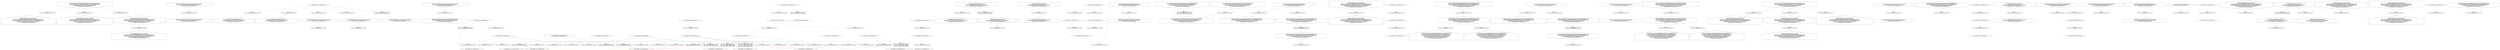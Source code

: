 digraph fifoReportGraph {
	NodeFrac57Frac74CubicSplineBuilder130CubicSplineBuilder202InterpolatorBuilder60Sin43Trigonometric24LoopKernel82MCSSManager19MCSSManager34 [shape=house, label="com.maxeler.maxblox.funceval.Frac.<init>(Frac.maxj:57)\ncom.maxeler.maxblox.funceval.Frac.getFrac(Frac.maxj:74)\nmaxpower.math.interpolation.CubicSplineBuilder$CubicSpline.evalFloat(CubicSplineBuilder.java:130)\nmaxpower.math.interpolation.CubicSplineBuilder$CubicSpline.eval(CubicSplineBuilder.java:202)\nmaxpower.math.interpolation.InterpolatorBuilder$SplineInterpolator.eval(InterpolatorBuilder.java:60)\nmaxpower.math.interpolation.functions.trigonometric.Sin.value(Sin.java:43)\nmaxpower.math.functions.Trigonometric.sin(Trigonometric.java:24)\nmcss.LoopKernel.<init>(LoopKernel.java:82)\n"];
	NodeFloatLog50FloatLog66Arithmetic25LoopKernel64MCSSManager19MCSSManager34 [shape=invhouse, label="maxpower.math.interpolation.functions.arithmetic.FloatLog.value(FloatLog.java:50)\nmaxpower.math.interpolation.functions.arithmetic.FloatLog.value(FloatLog.java:66)\nmaxpower.math.functions.Arithmetic.log(Arithmetic.java:25)\nmcss.LoopKernel.<init>(LoopKernel.java:64)\n"];
	NodeUtils33Utils64Sin27Trigonometric24LoopKernel82MCSSManager19MCSSManager34 [shape=house, label="maxpower.math.Utils.getExponent(Utils.java:33)\nmaxpower.math.Utils.trigonometricRangeReduction(Utils.java:64)\nmaxpower.math.interpolation.functions.trigonometric.Sin.value(Sin.java:27)\nmaxpower.math.functions.Trigonometric.sin(Trigonometric.java:24)\nmcss.LoopKernel.<init>(LoopKernel.java:82)\n"];
	NodeFixLog97FloatLog44FloatLog66Arithmetic25LoopKernel64MCSSManager19MCSSManager34 [shape=house, label="maxpower.math.interpolation.functions.arithmetic.FixLog.buildROM(FixLog.java:97)\nmaxpower.math.interpolation.functions.arithmetic.FloatLog.value(FloatLog.java:44)\nmaxpower.math.interpolation.functions.arithmetic.FloatLog.value(FloatLog.java:66)\nmaxpower.math.functions.Arithmetic.log(Arithmetic.java:25)\nmcss.LoopKernel.<init>(LoopKernel.java:64)\n"];
	NodeLoopKernel126MCSSManager19MCSSManager34 [shape=invhouse, label="mcss.LoopKernel.<init>(LoopKernel.java:126)\n"];
	NodeFrexpf46Utils108Cos34Trigonometric40LoopKernel81MCSSManager19MCSSManager34 [shape=invhouse, label="com.maxeler.maxblox.utils.Frexpf.<init>(Frexpf.java:46)\nmaxpower.math.Utils.ldexp(Utils.java:108)\nmaxpower.math.interpolation.functions.trigonometric.Cos.value(Cos.java:34)\nmaxpower.math.functions.Trigonometric.cos(Trigonometric.java:40)\nmcss.LoopKernel.<init>(LoopKernel.java:81)\n"];
	NodeUtils109Sin37Trigonometric24LoopKernel82MCSSManager19MCSSManager34 [shape=house, label="maxpower.math.Utils.ldexp(Utils.java:109)\nmaxpower.math.interpolation.functions.trigonometric.Sin.value(Sin.java:37)\nmaxpower.math.functions.Trigonometric.sin(Trigonometric.java:24)\nmcss.LoopKernel.<init>(LoopKernel.java:82)\n"];
	NodeLoopKernel97MCSSManager19MCSSManager34 [shape=house, label="mcss.LoopKernel.<init>(LoopKernel.java:97)\n"];
	NodeLoopKernel74MCSSManager19MCSSManager34 [shape=hexagon, orientation=90, label="mcss.LoopKernel.<init>(LoopKernel.java:74)\n"];
	NodeUtils80Sin27Trigonometric24LoopKernel82MCSSManager19MCSSManager34 [shape=house, label="maxpower.math.Utils.trigonometricRangeReduction(Utils.java:80)\nmaxpower.math.interpolation.functions.trigonometric.Sin.value(Sin.java:27)\nmaxpower.math.functions.Trigonometric.sin(Trigonometric.java:24)\nmcss.LoopKernel.<init>(LoopKernel.java:82)\n"];
	NodeCubicSplineBuilder183CubicSplineBuilder200FloatLog49FloatLog66Arithmetic25LoopKernel64MCSSManager19MCSSManager34 [shape=invhouse, label="maxpower.math.interpolation.CubicSplineBuilder$CubicSpline.evalFix(CubicSplineBuilder.java:183)\nmaxpower.math.interpolation.CubicSplineBuilder$CubicSpline.eval(CubicSplineBuilder.java:200)\nmaxpower.math.interpolation.functions.arithmetic.FloatLog.value(FloatLog.java:49)\nmaxpower.math.interpolation.functions.arithmetic.FloatLog.value(FloatLog.java:66)\nmaxpower.math.functions.Arithmetic.log(Arithmetic.java:25)\nmcss.LoopKernel.<init>(LoopKernel.java:64)\n"];
	NodeLoopKernel51MCSSManager19MCSSManager34 [shape=hexagon, orientation=90, label="mcss.LoopKernel.<init>(LoopKernel.java:51)\n"];
	NodeLoopKernel80MCSSManager19MCSSManager34 [shape=invhouse, label="mcss.LoopKernel.<init>(LoopKernel.java:80)\n"];
	NodeFrac63Frac74CubicSplineBuilder130CubicSplineBuilder202InterpolatorBuilder60Sin43Trigonometric24LoopKernel82MCSSManager19MCSSManager34 [shape=house, label="com.maxeler.maxblox.funceval.Frac.<init>(Frac.maxj:63)\ncom.maxeler.maxblox.funceval.Frac.getFrac(Frac.maxj:74)\nmaxpower.math.interpolation.CubicSplineBuilder$CubicSpline.evalFloat(CubicSplineBuilder.java:130)\nmaxpower.math.interpolation.CubicSplineBuilder$CubicSpline.eval(CubicSplineBuilder.java:202)\nmaxpower.math.interpolation.InterpolatorBuilder$SplineInterpolator.eval(InterpolatorBuilder.java:60)\nmaxpower.math.interpolation.functions.trigonometric.Sin.value(Sin.java:43)\nmaxpower.math.functions.Trigonometric.sin(Trigonometric.java:24)\nmcss.LoopKernel.<init>(LoopKernel.java:82)\n"];
	NodeCubicSplineBuilder133CubicSplineBuilder202InterpolatorBuilder60Cos40Trigonometric40LoopKernel81MCSSManager19MCSSManager34 [shape=house, label="maxpower.math.interpolation.CubicSplineBuilder$CubicSpline.evalFloat(CubicSplineBuilder.java:133)\nmaxpower.math.interpolation.CubicSplineBuilder$CubicSpline.eval(CubicSplineBuilder.java:202)\nmaxpower.math.interpolation.InterpolatorBuilder$SplineInterpolator.eval(InterpolatorBuilder.java:60)\nmaxpower.math.interpolation.functions.trigonometric.Cos.value(Cos.java:40)\nmaxpower.math.functions.Trigonometric.cos(Trigonometric.java:40)\nmcss.LoopKernel.<init>(LoopKernel.java:81)\n"];
	NodeCubicSplineBuilder130CubicSplineBuilder202InterpolatorBuilder60Sin43Trigonometric24LoopKernel82MCSSManager19MCSSManager34 [shape=invhouse, label="maxpower.math.interpolation.CubicSplineBuilder$CubicSpline.evalFloat(CubicSplineBuilder.java:130)\nmaxpower.math.interpolation.CubicSplineBuilder$CubicSpline.eval(CubicSplineBuilder.java:202)\nmaxpower.math.interpolation.InterpolatorBuilder$SplineInterpolator.eval(InterpolatorBuilder.java:60)\nmaxpower.math.interpolation.functions.trigonometric.Sin.value(Sin.java:43)\nmaxpower.math.functions.Trigonometric.sin(Trigonometric.java:24)\nmcss.LoopKernel.<init>(LoopKernel.java:82)\n"];
	NodeFrac61Frac74CubicSplineBuilder130CubicSplineBuilder202InterpolatorBuilder60Cos40Trigonometric40LoopKernel81MCSSManager19MCSSManager34 [shape=invhouse, label="com.maxeler.maxblox.funceval.Frac.<init>(Frac.maxj:61)\ncom.maxeler.maxblox.funceval.Frac.getFrac(Frac.maxj:74)\nmaxpower.math.interpolation.CubicSplineBuilder$CubicSpline.evalFloat(CubicSplineBuilder.java:130)\nmaxpower.math.interpolation.CubicSplineBuilder$CubicSpline.eval(CubicSplineBuilder.java:202)\nmaxpower.math.interpolation.InterpolatorBuilder$SplineInterpolator.eval(InterpolatorBuilder.java:60)\nmaxpower.math.interpolation.functions.trigonometric.Cos.value(Cos.java:40)\nmaxpower.math.functions.Trigonometric.cos(Trigonometric.java:40)\nmcss.LoopKernel.<init>(LoopKernel.java:81)\n"];
	NodeLoopKernel121MCSSManager19MCSSManager34 [shape=invhouse, label="mcss.LoopKernel.<init>(LoopKernel.java:121)\n"];
	NodeFloatingPointAddressGenerator60CubicSplineBuilder128CubicSplineBuilder202InterpolatorBuilder60Sin43Trigonometric24LoopKernel82MCSSManager19MCSSManager34 [shape=invhouse, label="maxpower.fmem.FloatingPointAddressGenerator.getAddress(FloatingPointAddressGenerator.java:60)\nmaxpower.math.interpolation.CubicSplineBuilder$CubicSpline.evalFloat(CubicSplineBuilder.java:128)\nmaxpower.math.interpolation.CubicSplineBuilder$CubicSpline.eval(CubicSplineBuilder.java:202)\nmaxpower.math.interpolation.InterpolatorBuilder$SplineInterpolator.eval(InterpolatorBuilder.java:60)\nmaxpower.math.interpolation.functions.trigonometric.Sin.value(Sin.java:43)\nmaxpower.math.functions.Trigonometric.sin(Trigonometric.java:24)\nmcss.LoopKernel.<init>(LoopKernel.java:82)\n"];
	NodeCubicSplineBuilder293CubicSplineBuilder264CubicSplineBuilder90CubicSplineBuilder87CubicSplineBuilder239InterpolatorBuilder126Sin35Trigonometric24LoopKernel82MCSSManager19MCSSManager34 [shape=house, label="maxpower.math.interpolation.CubicSplineBuilder.buildCoefficientRom(CubicSplineBuilder.java:293)\nmaxpower.math.interpolation.CubicSplineBuilder.access$1(CubicSplineBuilder.java:264)\nmaxpower.math.interpolation.CubicSplineBuilder$CubicSpline.<init>(CubicSplineBuilder.java:90)\nmaxpower.math.interpolation.CubicSplineBuilder$CubicSpline.<init>(CubicSplineBuilder.java:87)\nmaxpower.math.interpolation.CubicSplineBuilder.build(CubicSplineBuilder.java:239)\nmaxpower.math.interpolation.InterpolatorBuilder.build(InterpolatorBuilder.java:126)\nmaxpower.math.interpolation.functions.trigonometric.Sin.value(Sin.java:35)\nmaxpower.math.functions.Trigonometric.sin(Trigonometric.java:24)\nmcss.LoopKernel.<init>(LoopKernel.java:82)\n"];
	NodeCubicSplineBuilder186CubicSplineBuilder200FloatLog49FloatLog66Arithmetic25LoopKernel64MCSSManager19MCSSManager34 [shape=house, label="maxpower.math.interpolation.CubicSplineBuilder$CubicSpline.evalFix(CubicSplineBuilder.java:186)\nmaxpower.math.interpolation.CubicSplineBuilder$CubicSpline.eval(CubicSplineBuilder.java:200)\nmaxpower.math.interpolation.functions.arithmetic.FloatLog.value(FloatLog.java:49)\nmaxpower.math.interpolation.functions.arithmetic.FloatLog.value(FloatLog.java:66)\nmaxpower.math.functions.Arithmetic.log(Arithmetic.java:25)\nmcss.LoopKernel.<init>(LoopKernel.java:64)\n"];
	NodeCubicSplineBuilder134CubicSplineBuilder202InterpolatorBuilder60Sin43Trigonometric24LoopKernel82MCSSManager19MCSSManager34 [shape=hexagon, orientation=90, label="maxpower.math.interpolation.CubicSplineBuilder$CubicSpline.evalFloat(CubicSplineBuilder.java:134)\nmaxpower.math.interpolation.CubicSplineBuilder$CubicSpline.eval(CubicSplineBuilder.java:202)\nmaxpower.math.interpolation.InterpolatorBuilder$SplineInterpolator.eval(InterpolatorBuilder.java:60)\nmaxpower.math.interpolation.functions.trigonometric.Sin.value(Sin.java:43)\nmaxpower.math.functions.Trigonometric.sin(Trigonometric.java:24)\nmcss.LoopKernel.<init>(LoopKernel.java:82)\n"];
	NodeCos38Trigonometric40LoopKernel81MCSSManager19MCSSManager34 [shape=invhouse, label="maxpower.math.interpolation.functions.trigonometric.Cos.value(Cos.java:38)\nmaxpower.math.functions.Trigonometric.cos(Trigonometric.java:40)\nmcss.LoopKernel.<init>(LoopKernel.java:81)\n"];
	NodeFloatingPointAddressGenerator60CubicSplineBuilder128CubicSplineBuilder202InterpolatorBuilder60Cos40Trigonometric40LoopKernel81MCSSManager19MCSSManager34 [shape=invhouse, label="maxpower.fmem.FloatingPointAddressGenerator.getAddress(FloatingPointAddressGenerator.java:60)\nmaxpower.math.interpolation.CubicSplineBuilder$CubicSpline.evalFloat(CubicSplineBuilder.java:128)\nmaxpower.math.interpolation.CubicSplineBuilder$CubicSpline.eval(CubicSplineBuilder.java:202)\nmaxpower.math.interpolation.InterpolatorBuilder$SplineInterpolator.eval(InterpolatorBuilder.java:60)\nmaxpower.math.interpolation.functions.trigonometric.Cos.value(Cos.java:40)\nmaxpower.math.functions.Trigonometric.cos(Trigonometric.java:40)\nmcss.LoopKernel.<init>(LoopKernel.java:81)\n"];
	NodeLoopKernel115MCSSManager19MCSSManager34 [shape=house, label="mcss.LoopKernel.<init>(LoopKernel.java:115)\n"];
	NodeLoopKernel92MCSSManager19MCSSManager34 [shape=house, label="mcss.LoopKernel.<init>(LoopKernel.java:92)\n"];
	NodeCubicSplineBuilder293CubicSplineBuilder264CubicSplineBuilder99CubicSplineBuilder87CubicSplineBuilder239InterpolatorBuilder126Cos32Trigonometric40LoopKernel81MCSSManager19MCSSManager34 [shape=house, label="maxpower.math.interpolation.CubicSplineBuilder.buildCoefficientRom(CubicSplineBuilder.java:293)\nmaxpower.math.interpolation.CubicSplineBuilder.access$1(CubicSplineBuilder.java:264)\nmaxpower.math.interpolation.CubicSplineBuilder$CubicSpline.<init>(CubicSplineBuilder.java:99)\nmaxpower.math.interpolation.CubicSplineBuilder$CubicSpline.<init>(CubicSplineBuilder.java:87)\nmaxpower.math.interpolation.CubicSplineBuilder.build(CubicSplineBuilder.java:239)\nmaxpower.math.interpolation.InterpolatorBuilder.build(InterpolatorBuilder.java:126)\nmaxpower.math.interpolation.functions.trigonometric.Cos.value(Cos.java:32)\nmaxpower.math.functions.Trigonometric.cos(Trigonometric.java:40)\nmcss.LoopKernel.<init>(LoopKernel.java:81)\n"];
	NodeCubicSplineBuilder130CubicSplineBuilder202InterpolatorBuilder60Cos40Trigonometric40LoopKernel81MCSSManager19MCSSManager34 [shape=invhouse, label="maxpower.math.interpolation.CubicSplineBuilder$CubicSpline.evalFloat(CubicSplineBuilder.java:130)\nmaxpower.math.interpolation.CubicSplineBuilder$CubicSpline.eval(CubicSplineBuilder.java:202)\nmaxpower.math.interpolation.InterpolatorBuilder$SplineInterpolator.eval(InterpolatorBuilder.java:60)\nmaxpower.math.interpolation.functions.trigonometric.Cos.value(Cos.java:40)\nmaxpower.math.functions.Trigonometric.cos(Trigonometric.java:40)\nmcss.LoopKernel.<init>(LoopKernel.java:81)\n"];
	NodeCos24Trigonometric40LoopKernel81MCSSManager19MCSSManager34 [shape=house, label="maxpower.math.interpolation.functions.trigonometric.Cos.value(Cos.java:24)\nmaxpower.math.functions.Trigonometric.cos(Trigonometric.java:40)\nmcss.LoopKernel.<init>(LoopKernel.java:81)\n"];
	NodeLoopKernel105MCSSManager19MCSSManager34 [shape=house, label="mcss.LoopKernel.<init>(LoopKernel.java:105)\n"];
	NodeSin41Trigonometric24LoopKernel82MCSSManager19MCSSManager34 [shape=invhouse, label="maxpower.math.interpolation.functions.trigonometric.Sin.value(Sin.java:41)\nmaxpower.math.functions.Trigonometric.sin(Trigonometric.java:24)\nmcss.LoopKernel.<init>(LoopKernel.java:82)\n"];
	NodeFrac63Frac74CubicSplineBuilder130CubicSplineBuilder202InterpolatorBuilder60Cos40Trigonometric40LoopKernel81MCSSManager19MCSSManager34 [shape=house, label="com.maxeler.maxblox.funceval.Frac.<init>(Frac.maxj:63)\ncom.maxeler.maxblox.funceval.Frac.getFrac(Frac.maxj:74)\nmaxpower.math.interpolation.CubicSplineBuilder$CubicSpline.evalFloat(CubicSplineBuilder.java:130)\nmaxpower.math.interpolation.CubicSplineBuilder$CubicSpline.eval(CubicSplineBuilder.java:202)\nmaxpower.math.interpolation.InterpolatorBuilder$SplineInterpolator.eval(InterpolatorBuilder.java:60)\nmaxpower.math.interpolation.functions.trigonometric.Cos.value(Cos.java:40)\nmaxpower.math.functions.Trigonometric.cos(Trigonometric.java:40)\nmcss.LoopKernel.<init>(LoopKernel.java:81)\n"];
	NodeCubicSplineBuilder151CubicSplineBuilder202InterpolatorBuilder60Sin43Trigonometric24LoopKernel82MCSSManager19MCSSManager34 [shape=hexagon, orientation=90, label="maxpower.math.interpolation.CubicSplineBuilder$CubicSpline.evalFloat(CubicSplineBuilder.java:151)\nmaxpower.math.interpolation.CubicSplineBuilder$CubicSpline.eval(CubicSplineBuilder.java:202)\nmaxpower.math.interpolation.InterpolatorBuilder$SplineInterpolator.eval(InterpolatorBuilder.java:60)\nmaxpower.math.interpolation.functions.trigonometric.Sin.value(Sin.java:43)\nmaxpower.math.functions.Trigonometric.sin(Trigonometric.java:24)\nmcss.LoopKernel.<init>(LoopKernel.java:82)\n"];
	NodeCubicSplineBuilder147CubicSplineBuilder202InterpolatorBuilder60Sin43Trigonometric24LoopKernel82MCSSManager19MCSSManager34 [shape=hexagon, orientation=90, label="maxpower.math.interpolation.CubicSplineBuilder$CubicSpline.evalFloat(CubicSplineBuilder.java:147)\nmaxpower.math.interpolation.CubicSplineBuilder$CubicSpline.eval(CubicSplineBuilder.java:202)\nmaxpower.math.interpolation.InterpolatorBuilder$SplineInterpolator.eval(InterpolatorBuilder.java:60)\nmaxpower.math.interpolation.functions.trigonometric.Sin.value(Sin.java:43)\nmaxpower.math.functions.Trigonometric.sin(Trigonometric.java:24)\nmcss.LoopKernel.<init>(LoopKernel.java:82)\n"];
	NodeCubicSplineBuilder133CubicSplineBuilder202InterpolatorBuilder60Sin43Trigonometric24LoopKernel82MCSSManager19MCSSManager34 [shape=house, label="maxpower.math.interpolation.CubicSplineBuilder$CubicSpline.evalFloat(CubicSplineBuilder.java:133)\nmaxpower.math.interpolation.CubicSplineBuilder$CubicSpline.eval(CubicSplineBuilder.java:202)\nmaxpower.math.interpolation.InterpolatorBuilder$SplineInterpolator.eval(InterpolatorBuilder.java:60)\nmaxpower.math.interpolation.functions.trigonometric.Sin.value(Sin.java:43)\nmaxpower.math.functions.Trigonometric.sin(Trigonometric.java:24)\nmcss.LoopKernel.<init>(LoopKernel.java:82)\n"];
	NodeFrac36Frac74CubicSplineBuilder130CubicSplineBuilder202InterpolatorBuilder60Sin43Trigonometric24LoopKernel82MCSSManager19MCSSManager34 [shape=hexagon, orientation=90, label="com.maxeler.maxblox.funceval.Frac.<init>(Frac.maxj:36)\ncom.maxeler.maxblox.funceval.Frac.getFrac(Frac.maxj:74)\nmaxpower.math.interpolation.CubicSplineBuilder$CubicSpline.evalFloat(CubicSplineBuilder.java:130)\nmaxpower.math.interpolation.CubicSplineBuilder$CubicSpline.eval(CubicSplineBuilder.java:202)\nmaxpower.math.interpolation.InterpolatorBuilder$SplineInterpolator.eval(InterpolatorBuilder.java:60)\nmaxpower.math.interpolation.functions.trigonometric.Sin.value(Sin.java:43)\nmaxpower.math.functions.Trigonometric.sin(Trigonometric.java:24)\nmcss.LoopKernel.<init>(LoopKernel.java:82)\n"];
	NodeLoopKernel72MCSSManager19MCSSManager34 [shape=house, label="mcss.LoopKernel.<init>(LoopKernel.java:72)\n"];
	NodeLoopKernel53MCSSManager19MCSSManager34 [shape=hexagon, orientation=90, label="mcss.LoopKernel.<init>(LoopKernel.java:53)\n"];
	NodeUtils109Cos34Trigonometric40LoopKernel81MCSSManager19MCSSManager34 [shape=house, label="maxpower.math.Utils.ldexp(Utils.java:109)\nmaxpower.math.interpolation.functions.trigonometric.Cos.value(Cos.java:34)\nmaxpower.math.functions.Trigonometric.cos(Trigonometric.java:40)\nmcss.LoopKernel.<init>(LoopKernel.java:81)\n"];
	NodeCubicSplineBuilder134CubicSplineBuilder202InterpolatorBuilder60Cos40Trigonometric40LoopKernel81MCSSManager19MCSSManager34 [shape=hexagon, orientation=90, label="maxpower.math.interpolation.CubicSplineBuilder$CubicSpline.evalFloat(CubicSplineBuilder.java:134)\nmaxpower.math.interpolation.CubicSplineBuilder$CubicSpline.eval(CubicSplineBuilder.java:202)\nmaxpower.math.interpolation.InterpolatorBuilder$SplineInterpolator.eval(InterpolatorBuilder.java:60)\nmaxpower.math.interpolation.functions.trigonometric.Cos.value(Cos.java:40)\nmaxpower.math.functions.Trigonometric.cos(Trigonometric.java:40)\nmcss.LoopKernel.<init>(LoopKernel.java:81)\n"];
	NodeLoopKernel64MCSSManager19MCSSManager34 [shape=hexagon, orientation=90, label="mcss.LoopKernel.<init>(LoopKernel.java:64)\n"];
	NodeCos41Trigonometric40LoopKernel81MCSSManager19MCSSManager34 [shape=house, label="maxpower.math.interpolation.functions.trigonometric.Cos.value(Cos.java:41)\nmaxpower.math.functions.Trigonometric.cos(Trigonometric.java:40)\nmcss.LoopKernel.<init>(LoopKernel.java:81)\n"];
	NodeFloatLog47FloatLog66Arithmetic25LoopKernel64MCSSManager19MCSSManager34 [shape=hexagon, orientation=90, label="maxpower.math.interpolation.functions.arithmetic.FloatLog.value(FloatLog.java:47)\nmaxpower.math.interpolation.functions.arithmetic.FloatLog.value(FloatLog.java:66)\nmaxpower.math.functions.Arithmetic.log(Arithmetic.java:25)\nmcss.LoopKernel.<init>(LoopKernel.java:64)\n"];
	NodeLoopKernel81MCSSManager19MCSSManager34 [shape=invhouse, label="mcss.LoopKernel.<init>(LoopKernel.java:81)\n"];
	NodeLoopKernel127MCSSManager19MCSSManager34 [shape=hexagon, orientation=90, label="mcss.LoopKernel.<init>(LoopKernel.java:127)\n"];
	NodeCubicSplineBuilder181CubicSplineBuilder200FloatLog49FloatLog66Arithmetic25LoopKernel64MCSSManager19MCSSManager34 [shape=invhouse, label="maxpower.math.interpolation.CubicSplineBuilder$CubicSpline.evalFix(CubicSplineBuilder.java:181)\nmaxpower.math.interpolation.CubicSplineBuilder$CubicSpline.eval(CubicSplineBuilder.java:200)\nmaxpower.math.interpolation.functions.arithmetic.FloatLog.value(FloatLog.java:49)\nmaxpower.math.interpolation.functions.arithmetic.FloatLog.value(FloatLog.java:66)\nmaxpower.math.functions.Arithmetic.log(Arithmetic.java:25)\nmcss.LoopKernel.<init>(LoopKernel.java:64)\n"];
	NodeFloatLog46FloatLog66Arithmetic25LoopKernel64MCSSManager19MCSSManager34 [shape=invhouse, label="maxpower.math.interpolation.functions.arithmetic.FloatLog.value(FloatLog.java:46)\nmaxpower.math.interpolation.functions.arithmetic.FloatLog.value(FloatLog.java:66)\nmaxpower.math.functions.Arithmetic.log(Arithmetic.java:25)\nmcss.LoopKernel.<init>(LoopKernel.java:64)\n"];
	NodeUtils80Cos26Trigonometric40LoopKernel81MCSSManager19MCSSManager34 [shape=house, label="maxpower.math.Utils.trigonometricRangeReduction(Utils.java:80)\nmaxpower.math.interpolation.functions.trigonometric.Cos.value(Cos.java:26)\nmaxpower.math.functions.Trigonometric.cos(Trigonometric.java:40)\nmcss.LoopKernel.<init>(LoopKernel.java:81)\n"];
	NodeLoopKernel50MCSSManager19MCSSManager34 [shape=hexagon, orientation=90, label="mcss.LoopKernel.<init>(LoopKernel.java:50)\n"];
	NodeFrexpf54Utils108Cos34Trigonometric40LoopKernel81MCSSManager19MCSSManager34 [shape=invhouse, label="com.maxeler.maxblox.utils.Frexpf.<init>(Frexpf.java:54)\nmaxpower.math.Utils.ldexp(Utils.java:108)\nmaxpower.math.interpolation.functions.trigonometric.Cos.value(Cos.java:34)\nmaxpower.math.functions.Trigonometric.cos(Trigonometric.java:40)\nmcss.LoopKernel.<init>(LoopKernel.java:81)\n"];
	NodeUtils92Cos26Trigonometric40LoopKernel81MCSSManager19MCSSManager34 [shape=invhouse, label="maxpower.math.Utils.trigonometricRangeReduction(Utils.java:92)\nmaxpower.math.interpolation.functions.trigonometric.Cos.value(Cos.java:26)\nmaxpower.math.functions.Trigonometric.cos(Trigonometric.java:40)\nmcss.LoopKernel.<init>(LoopKernel.java:81)\n"];
	NodeFrac62Frac74CubicSplineBuilder130CubicSplineBuilder202InterpolatorBuilder60Cos40Trigonometric40LoopKernel81MCSSManager19MCSSManager34 [shape=house, label="com.maxeler.maxblox.funceval.Frac.<init>(Frac.maxj:62)\ncom.maxeler.maxblox.funceval.Frac.getFrac(Frac.maxj:74)\nmaxpower.math.interpolation.CubicSplineBuilder$CubicSpline.evalFloat(CubicSplineBuilder.java:130)\nmaxpower.math.interpolation.CubicSplineBuilder$CubicSpline.eval(CubicSplineBuilder.java:202)\nmaxpower.math.interpolation.InterpolatorBuilder$SplineInterpolator.eval(InterpolatorBuilder.java:60)\nmaxpower.math.interpolation.functions.trigonometric.Cos.value(Cos.java:40)\nmaxpower.math.functions.Trigonometric.cos(Trigonometric.java:40)\nmcss.LoopKernel.<init>(LoopKernel.java:81)\n"];
	NodeUtils74Cos26Trigonometric40LoopKernel81MCSSManager19MCSSManager34 [shape=invhouse, label="maxpower.math.Utils.trigonometricRangeReduction(Utils.java:74)\nmaxpower.math.interpolation.functions.trigonometric.Cos.value(Cos.java:26)\nmaxpower.math.functions.Trigonometric.cos(Trigonometric.java:40)\nmcss.LoopKernel.<init>(LoopKernel.java:81)\n"];
	NodeUtils74Sin27Trigonometric24LoopKernel82MCSSManager19MCSSManager34 [shape=invhouse, label="maxpower.math.Utils.trigonometricRangeReduction(Utils.java:74)\nmaxpower.math.interpolation.functions.trigonometric.Sin.value(Sin.java:27)\nmaxpower.math.functions.Trigonometric.sin(Trigonometric.java:24)\nmcss.LoopKernel.<init>(LoopKernel.java:82)\n"];
	NodeLoopKernel122MCSSManager19MCSSManager34 [shape=invhouse, label="mcss.LoopKernel.<init>(LoopKernel.java:122)\n"];
	NodeLoopKernel90MCSSManager19MCSSManager34 [shape=invhouse, label="mcss.LoopKernel.<init>(LoopKernel.java:90)\n"];
	NodeLoopKernel17LoopKernel77MCSSManager19MCSSManager34 [shape=hexagon, orientation=90, label="mcss.LoopKernel.sampleCosTheta(LoopKernel.java:17)\nmcss.LoopKernel.<init>(LoopKernel.java:77)\n"];
	NodeFrac36Frac74CubicSplineBuilder130CubicSplineBuilder202InterpolatorBuilder60Cos40Trigonometric40LoopKernel81MCSSManager19MCSSManager34 [shape=hexagon, orientation=90, label="com.maxeler.maxblox.funceval.Frac.<init>(Frac.maxj:36)\ncom.maxeler.maxblox.funceval.Frac.getFrac(Frac.maxj:74)\nmaxpower.math.interpolation.CubicSplineBuilder$CubicSpline.evalFloat(CubicSplineBuilder.java:130)\nmaxpower.math.interpolation.CubicSplineBuilder$CubicSpline.eval(CubicSplineBuilder.java:202)\nmaxpower.math.interpolation.InterpolatorBuilder$SplineInterpolator.eval(InterpolatorBuilder.java:60)\nmaxpower.math.interpolation.functions.trigonometric.Cos.value(Cos.java:40)\nmaxpower.math.functions.Trigonometric.cos(Trigonometric.java:40)\nmcss.LoopKernel.<init>(LoopKernel.java:81)\n"];
	NodeLoopKernel55MCSSManager19MCSSManager34 [shape=house, label="mcss.LoopKernel.<init>(LoopKernel.java:55)\n"];
	NodeFloatLog51FloatLog66Arithmetic25LoopKernel64MCSSManager19MCSSManager34 [shape=house, label="maxpower.math.interpolation.functions.arithmetic.FloatLog.value(FloatLog.java:51)\nmaxpower.math.interpolation.functions.arithmetic.FloatLog.value(FloatLog.java:66)\nmaxpower.math.functions.Arithmetic.log(Arithmetic.java:25)\nmcss.LoopKernel.<init>(LoopKernel.java:64)\n"];
	NodeLoopKernel78MCSSManager19MCSSManager34 [shape=invhouse, label="mcss.LoopKernel.<init>(LoopKernel.java:78)\n"];
	NodeCubicSplineBuilder293CubicSplineBuilder264CubicSplineBuilder90CubicSplineBuilder87CubicSplineBuilder239InterpolatorBuilder126Cos32Trigonometric40LoopKernel81MCSSManager19MCSSManager34 [shape=house, label="maxpower.math.interpolation.CubicSplineBuilder.buildCoefficientRom(CubicSplineBuilder.java:293)\nmaxpower.math.interpolation.CubicSplineBuilder.access$1(CubicSplineBuilder.java:264)\nmaxpower.math.interpolation.CubicSplineBuilder$CubicSpline.<init>(CubicSplineBuilder.java:90)\nmaxpower.math.interpolation.CubicSplineBuilder$CubicSpline.<init>(CubicSplineBuilder.java:87)\nmaxpower.math.interpolation.CubicSplineBuilder.build(CubicSplineBuilder.java:239)\nmaxpower.math.interpolation.InterpolatorBuilder.build(InterpolatorBuilder.java:126)\nmaxpower.math.interpolation.functions.trigonometric.Cos.value(Cos.java:32)\nmaxpower.math.functions.Trigonometric.cos(Trigonometric.java:40)\nmcss.LoopKernel.<init>(LoopKernel.java:81)\n"];
	NodeFrac35Frac74CubicSplineBuilder130CubicSplineBuilder202InterpolatorBuilder60Sin43Trigonometric24LoopKernel82MCSSManager19MCSSManager34 [shape=house, label="com.maxeler.maxblox.funceval.Frac.<init>(Frac.maxj:35)\ncom.maxeler.maxblox.funceval.Frac.getFrac(Frac.maxj:74)\nmaxpower.math.interpolation.CubicSplineBuilder$CubicSpline.evalFloat(CubicSplineBuilder.java:130)\nmaxpower.math.interpolation.CubicSplineBuilder$CubicSpline.eval(CubicSplineBuilder.java:202)\nmaxpower.math.interpolation.InterpolatorBuilder$SplineInterpolator.eval(InterpolatorBuilder.java:60)\nmaxpower.math.interpolation.functions.trigonometric.Sin.value(Sin.java:43)\nmaxpower.math.functions.Trigonometric.sin(Trigonometric.java:24)\nmcss.LoopKernel.<init>(LoopKernel.java:82)\n"];
	NodeFloatingPointAddressGenerator65CubicSplineBuilder128CubicSplineBuilder202InterpolatorBuilder60Sin43Trigonometric24LoopKernel82MCSSManager19MCSSManager34 [shape=hexagon, orientation=90, label="maxpower.fmem.FloatingPointAddressGenerator.getAddress(FloatingPointAddressGenerator.java:65)\nmaxpower.math.interpolation.CubicSplineBuilder$CubicSpline.evalFloat(CubicSplineBuilder.java:128)\nmaxpower.math.interpolation.CubicSplineBuilder$CubicSpline.eval(CubicSplineBuilder.java:202)\nmaxpower.math.interpolation.InterpolatorBuilder$SplineInterpolator.eval(InterpolatorBuilder.java:60)\nmaxpower.math.interpolation.functions.trigonometric.Sin.value(Sin.java:43)\nmaxpower.math.functions.Trigonometric.sin(Trigonometric.java:24)\nmcss.LoopKernel.<init>(LoopKernel.java:82)\n"];
	NodeLoopKernel69MCSSManager19MCSSManager34 [shape=house, label="mcss.LoopKernel.<init>(LoopKernel.java:69)\n"];
	NodeLoopKernel116MCSSManager19MCSSManager34 [shape=house, label="mcss.LoopKernel.<init>(LoopKernel.java:116)\n"];
	NodeCubicSplineBuilder147CubicSplineBuilder202InterpolatorBuilder60Cos40Trigonometric40LoopKernel81MCSSManager19MCSSManager34 [shape=hexagon, orientation=90, label="maxpower.math.interpolation.CubicSplineBuilder$CubicSpline.evalFloat(CubicSplineBuilder.java:147)\nmaxpower.math.interpolation.CubicSplineBuilder$CubicSpline.eval(CubicSplineBuilder.java:202)\nmaxpower.math.interpolation.InterpolatorBuilder$SplineInterpolator.eval(InterpolatorBuilder.java:60)\nmaxpower.math.interpolation.functions.trigonometric.Cos.value(Cos.java:40)\nmaxpower.math.functions.Trigonometric.cos(Trigonometric.java:40)\nmcss.LoopKernel.<init>(LoopKernel.java:81)\n"];
	NodeFrexpf56Utils108Cos34Trigonometric40LoopKernel81MCSSManager19MCSSManager34 [shape=hexagon, orientation=90, label="com.maxeler.maxblox.utils.Frexpf.<init>(Frexpf.java:56)\nmaxpower.math.Utils.ldexp(Utils.java:108)\nmaxpower.math.interpolation.functions.trigonometric.Cos.value(Cos.java:34)\nmaxpower.math.functions.Trigonometric.cos(Trigonometric.java:40)\nmcss.LoopKernel.<init>(LoopKernel.java:81)\n"];
	NodeSin40Trigonometric24LoopKernel82MCSSManager19MCSSManager34 [shape=invhouse, label="maxpower.math.interpolation.functions.trigonometric.Sin.value(Sin.java:40)\nmaxpower.math.functions.Trigonometric.sin(Trigonometric.java:24)\nmcss.LoopKernel.<init>(LoopKernel.java:82)\n"];
	NodeFrac59Frac74CubicSplineBuilder130CubicSplineBuilder202InterpolatorBuilder60Cos40Trigonometric40LoopKernel81MCSSManager19MCSSManager34 [shape=hexagon, orientation=90, label="com.maxeler.maxblox.funceval.Frac.<init>(Frac.maxj:59)\ncom.maxeler.maxblox.funceval.Frac.getFrac(Frac.maxj:74)\nmaxpower.math.interpolation.CubicSplineBuilder$CubicSpline.evalFloat(CubicSplineBuilder.java:130)\nmaxpower.math.interpolation.CubicSplineBuilder$CubicSpline.eval(CubicSplineBuilder.java:202)\nmaxpower.math.interpolation.InterpolatorBuilder$SplineInterpolator.eval(InterpolatorBuilder.java:60)\nmaxpower.math.interpolation.functions.trigonometric.Cos.value(Cos.java:40)\nmaxpower.math.functions.Trigonometric.cos(Trigonometric.java:40)\nmcss.LoopKernel.<init>(LoopKernel.java:81)\n"];
	NodeLoopKernel18LoopKernel77MCSSManager19MCSSManager34 [shape=invhouse, label="mcss.LoopKernel.sampleCosTheta(LoopKernel.java:18)\nmcss.LoopKernel.<init>(LoopKernel.java:77)\n"];
	NodeFrexpf57Utils108Sin37Trigonometric24LoopKernel82MCSSManager19MCSSManager34 [shape=house, label="com.maxeler.maxblox.utils.Frexpf.<init>(Frexpf.java:57)\nmaxpower.math.Utils.ldexp(Utils.java:108)\nmaxpower.math.interpolation.functions.trigonometric.Sin.value(Sin.java:37)\nmaxpower.math.functions.Trigonometric.sin(Trigonometric.java:24)\nmcss.LoopKernel.<init>(LoopKernel.java:82)\n"];
	NodeSin45Trigonometric24LoopKernel82MCSSManager19MCSSManager34 [shape=house, label="maxpower.math.interpolation.functions.trigonometric.Sin.value(Sin.java:45)\nmaxpower.math.functions.Trigonometric.sin(Trigonometric.java:24)\nmcss.LoopKernel.<init>(LoopKernel.java:82)\n"];
	NodeLoopKernel73MCSSManager19MCSSManager34 [shape=house, label="mcss.LoopKernel.<init>(LoopKernel.java:73)\n"];
	NodeLoopKernel98MCSSManager19MCSSManager34 [shape=house, label="mcss.LoopKernel.<init>(LoopKernel.java:98)\n"];
	NodeSin47Trigonometric24LoopKernel82MCSSManager19MCSSManager34 [shape=hexagon, orientation=90, label="maxpower.math.interpolation.functions.trigonometric.Sin.value(Sin.java:47)\nmaxpower.math.functions.Trigonometric.sin(Trigonometric.java:24)\nmcss.LoopKernel.<init>(LoopKernel.java:82)\n"];
	NodeLoopKernel49MCSSManager19MCSSManager34 [shape=hexagon, orientation=90, label="mcss.LoopKernel.<init>(LoopKernel.java:49)\n"];
	NodeLoopKernel52MCSSManager19MCSSManager34 [shape=hexagon, orientation=90, label="mcss.LoopKernel.<init>(LoopKernel.java:52)\n"];
	NodeLoopKernel66MCSSManager19MCSSManager34 [shape=invhouse, label="mcss.LoopKernel.<init>(LoopKernel.java:66)\n"];
	NodeFrexpf57Utils108Cos34Trigonometric40LoopKernel81MCSSManager19MCSSManager34 [shape=house, label="com.maxeler.maxblox.utils.Frexpf.<init>(Frexpf.java:57)\nmaxpower.math.Utils.ldexp(Utils.java:108)\nmaxpower.math.interpolation.functions.trigonometric.Cos.value(Cos.java:34)\nmaxpower.math.functions.Trigonometric.cos(Trigonometric.java:40)\nmcss.LoopKernel.<init>(LoopKernel.java:81)\n"];
	NodeFrac59Frac74CubicSplineBuilder130CubicSplineBuilder202InterpolatorBuilder60Sin43Trigonometric24LoopKernel82MCSSManager19MCSSManager34 [shape=hexagon, orientation=90, label="com.maxeler.maxblox.funceval.Frac.<init>(Frac.maxj:59)\ncom.maxeler.maxblox.funceval.Frac.getFrac(Frac.maxj:74)\nmaxpower.math.interpolation.CubicSplineBuilder$CubicSpline.evalFloat(CubicSplineBuilder.java:130)\nmaxpower.math.interpolation.CubicSplineBuilder$CubicSpline.eval(CubicSplineBuilder.java:202)\nmaxpower.math.interpolation.InterpolatorBuilder$SplineInterpolator.eval(InterpolatorBuilder.java:60)\nmaxpower.math.interpolation.functions.trigonometric.Sin.value(Sin.java:43)\nmaxpower.math.functions.Trigonometric.sin(Trigonometric.java:24)\nmcss.LoopKernel.<init>(LoopKernel.java:82)\n"];
	NodeFrexpf46Utils108Sin37Trigonometric24LoopKernel82MCSSManager19MCSSManager34 [shape=invhouse, label="com.maxeler.maxblox.utils.Frexpf.<init>(Frexpf.java:46)\nmaxpower.math.Utils.ldexp(Utils.java:108)\nmaxpower.math.interpolation.functions.trigonometric.Sin.value(Sin.java:37)\nmaxpower.math.functions.Trigonometric.sin(Trigonometric.java:24)\nmcss.LoopKernel.<init>(LoopKernel.java:82)\n"];
	NodeFrac62Frac74CubicSplineBuilder130CubicSplineBuilder202InterpolatorBuilder60Sin43Trigonometric24LoopKernel82MCSSManager19MCSSManager34 [shape=house, label="com.maxeler.maxblox.funceval.Frac.<init>(Frac.maxj:62)\ncom.maxeler.maxblox.funceval.Frac.getFrac(Frac.maxj:74)\nmaxpower.math.interpolation.CubicSplineBuilder$CubicSpline.evalFloat(CubicSplineBuilder.java:130)\nmaxpower.math.interpolation.CubicSplineBuilder$CubicSpline.eval(CubicSplineBuilder.java:202)\nmaxpower.math.interpolation.InterpolatorBuilder$SplineInterpolator.eval(InterpolatorBuilder.java:60)\nmaxpower.math.interpolation.functions.trigonometric.Sin.value(Sin.java:43)\nmaxpower.math.functions.Trigonometric.sin(Trigonometric.java:24)\nmcss.LoopKernel.<init>(LoopKernel.java:82)\n"];
	NodeLoopKernel82MCSSManager19MCSSManager34 [shape=invhouse, label="mcss.LoopKernel.<init>(LoopKernel.java:82)\n"];
	NodeLoopKernel128MCSSManager19MCSSManager34 [shape=invhouse, label="mcss.LoopKernel.<init>(LoopKernel.java:128)\n"];
	NodeFloatLog55FloatLog66Arithmetic25LoopKernel64MCSSManager19MCSSManager34 [shape=hexagon, orientation=90, label="maxpower.math.interpolation.functions.arithmetic.FloatLog.value(FloatLog.java:55)\nmaxpower.math.interpolation.functions.arithmetic.FloatLog.value(FloatLog.java:66)\nmaxpower.math.functions.Arithmetic.log(Arithmetic.java:25)\nmcss.LoopKernel.<init>(LoopKernel.java:64)\n"];
	NodeLoopKernel48MCSSManager19MCSSManager34 [shape=hexagon, orientation=90, label="mcss.LoopKernel.<init>(LoopKernel.java:48)\n"];
	NodeFrexpf56Utils108Sin37Trigonometric24LoopKernel82MCSSManager19MCSSManager34 [shape=hexagon, orientation=90, label="com.maxeler.maxblox.utils.Frexpf.<init>(Frexpf.java:56)\nmaxpower.math.Utils.ldexp(Utils.java:108)\nmaxpower.math.interpolation.functions.trigonometric.Sin.value(Sin.java:37)\nmaxpower.math.functions.Trigonometric.sin(Trigonometric.java:24)\nmcss.LoopKernel.<init>(LoopKernel.java:82)\n"];
	NodeFloatingPointAddressGenerator65CubicSplineBuilder128CubicSplineBuilder202InterpolatorBuilder60Cos40Trigonometric40LoopKernel81MCSSManager19MCSSManager34 [shape=hexagon, orientation=90, label="maxpower.fmem.FloatingPointAddressGenerator.getAddress(FloatingPointAddressGenerator.java:65)\nmaxpower.math.interpolation.CubicSplineBuilder$CubicSpline.evalFloat(CubicSplineBuilder.java:128)\nmaxpower.math.interpolation.CubicSplineBuilder$CubicSpline.eval(CubicSplineBuilder.java:202)\nmaxpower.math.interpolation.InterpolatorBuilder$SplineInterpolator.eval(InterpolatorBuilder.java:60)\nmaxpower.math.interpolation.functions.trigonometric.Cos.value(Cos.java:40)\nmaxpower.math.functions.Trigonometric.cos(Trigonometric.java:40)\nmcss.LoopKernel.<init>(LoopKernel.java:81)\n"];
	NodeLoopKernel114MCSSManager19MCSSManager34 [shape=house, label="mcss.LoopKernel.<init>(LoopKernel.java:114)\n"];
	NodeLoopKernel123MCSSManager19MCSSManager34 [shape=invhouse, label="mcss.LoopKernel.<init>(LoopKernel.java:123)\n"];
	NodeFrexpf54Utils108Sin37Trigonometric24LoopKernel82MCSSManager19MCSSManager34 [shape=invhouse, label="com.maxeler.maxblox.utils.Frexpf.<init>(Frexpf.java:54)\nmaxpower.math.Utils.ldexp(Utils.java:108)\nmaxpower.math.interpolation.functions.trigonometric.Sin.value(Sin.java:37)\nmaxpower.math.functions.Trigonometric.sin(Trigonometric.java:24)\nmcss.LoopKernel.<init>(LoopKernel.java:82)\n"];
	NodeUtils33Utils64Cos26Trigonometric40LoopKernel81MCSSManager19MCSSManager34 [shape=house, label="maxpower.math.Utils.getExponent(Utils.java:33)\nmaxpower.math.Utils.trigonometricRangeReduction(Utils.java:64)\nmaxpower.math.interpolation.functions.trigonometric.Cos.value(Cos.java:26)\nmaxpower.math.functions.Trigonometric.cos(Trigonometric.java:40)\nmcss.LoopKernel.<init>(LoopKernel.java:81)\n"];
	NodeLoopKernel43MCSSManager19MCSSManager34 [shape=hexagon, orientation=90, label="mcss.LoopKernel.<init>(LoopKernel.java:43)\n"];
	NodeLoopKernel79MCSSManager19MCSSManager34 [shape=house, label="mcss.LoopKernel.<init>(LoopKernel.java:79)\n"];
	NodeFrac61Frac74CubicSplineBuilder130CubicSplineBuilder202InterpolatorBuilder60Sin43Trigonometric24LoopKernel82MCSSManager19MCSSManager34 [shape=invhouse, label="com.maxeler.maxblox.funceval.Frac.<init>(Frac.maxj:61)\ncom.maxeler.maxblox.funceval.Frac.getFrac(Frac.maxj:74)\nmaxpower.math.interpolation.CubicSplineBuilder$CubicSpline.evalFloat(CubicSplineBuilder.java:130)\nmaxpower.math.interpolation.CubicSplineBuilder$CubicSpline.eval(CubicSplineBuilder.java:202)\nmaxpower.math.interpolation.InterpolatorBuilder$SplineInterpolator.eval(InterpolatorBuilder.java:60)\nmaxpower.math.interpolation.functions.trigonometric.Sin.value(Sin.java:43)\nmaxpower.math.functions.Trigonometric.sin(Trigonometric.java:24)\nmcss.LoopKernel.<init>(LoopKernel.java:82)\n"];
	NodeLoopKernel91MCSSManager19MCSSManager34 [shape=hexagon, orientation=90, label="mcss.LoopKernel.<init>(LoopKernel.java:91)\n"];
	NodeLoopKernel106MCSSManager19MCSSManager34 [shape=hexagon, orientation=90, label="mcss.LoopKernel.<init>(LoopKernel.java:106)\n"];
	NodeLoopKernel96MCSSManager19MCSSManager34 [shape=house, label="mcss.LoopKernel.<init>(LoopKernel.java:96)\n"];
	NodeCubicSplineBuilder293CubicSplineBuilder264CubicSplineBuilder99CubicSplineBuilder87CubicSplineBuilder239InterpolatorBuilder126Sin35Trigonometric24LoopKernel82MCSSManager19MCSSManager34 [shape=house, label="maxpower.math.interpolation.CubicSplineBuilder.buildCoefficientRom(CubicSplineBuilder.java:293)\nmaxpower.math.interpolation.CubicSplineBuilder.access$1(CubicSplineBuilder.java:264)\nmaxpower.math.interpolation.CubicSplineBuilder$CubicSpline.<init>(CubicSplineBuilder.java:99)\nmaxpower.math.interpolation.CubicSplineBuilder$CubicSpline.<init>(CubicSplineBuilder.java:87)\nmaxpower.math.interpolation.CubicSplineBuilder.build(CubicSplineBuilder.java:239)\nmaxpower.math.interpolation.InterpolatorBuilder.build(InterpolatorBuilder.java:126)\nmaxpower.math.interpolation.functions.trigonometric.Sin.value(Sin.java:35)\nmaxpower.math.functions.Trigonometric.sin(Trigonometric.java:24)\nmcss.LoopKernel.<init>(LoopKernel.java:82)\n"];
	NodeFrac57Frac74CubicSplineBuilder130CubicSplineBuilder202InterpolatorBuilder60Cos40Trigonometric40LoopKernel81MCSSManager19MCSSManager34 [shape=house, label="com.maxeler.maxblox.funceval.Frac.<init>(Frac.maxj:57)\ncom.maxeler.maxblox.funceval.Frac.getFrac(Frac.maxj:74)\nmaxpower.math.interpolation.CubicSplineBuilder$CubicSpline.evalFloat(CubicSplineBuilder.java:130)\nmaxpower.math.interpolation.CubicSplineBuilder$CubicSpline.eval(CubicSplineBuilder.java:202)\nmaxpower.math.interpolation.InterpolatorBuilder$SplineInterpolator.eval(InterpolatorBuilder.java:60)\nmaxpower.math.interpolation.functions.trigonometric.Cos.value(Cos.java:40)\nmaxpower.math.functions.Trigonometric.cos(Trigonometric.java:40)\nmcss.LoopKernel.<init>(LoopKernel.java:81)\n"];
	NodeLoopKernel54MCSSManager19MCSSManager34 [shape=hexagon, orientation=90, label="mcss.LoopKernel.<init>(LoopKernel.java:54)\n"];
	NodeLoopKernel71MCSSManager19MCSSManager34 [shape=house, label="mcss.LoopKernel.<init>(LoopKernel.java:71)\n"];
	NodeCos43Trigonometric40LoopKernel81MCSSManager19MCSSManager34 [shape=hexagon, orientation=90, label="maxpower.math.interpolation.functions.trigonometric.Cos.value(Cos.java:43)\nmaxpower.math.functions.Trigonometric.cos(Trigonometric.java:40)\nmcss.LoopKernel.<init>(LoopKernel.java:81)\n"];
	NodeCubicSplineBuilder151CubicSplineBuilder202InterpolatorBuilder60Cos40Trigonometric40LoopKernel81MCSSManager19MCSSManager34 [shape=hexagon, orientation=90, label="maxpower.math.interpolation.CubicSplineBuilder$CubicSpline.evalFloat(CubicSplineBuilder.java:151)\nmaxpower.math.interpolation.CubicSplineBuilder$CubicSpline.eval(CubicSplineBuilder.java:202)\nmaxpower.math.interpolation.InterpolatorBuilder$SplineInterpolator.eval(InterpolatorBuilder.java:60)\nmaxpower.math.interpolation.functions.trigonometric.Cos.value(Cos.java:40)\nmaxpower.math.functions.Trigonometric.cos(Trigonometric.java:40)\nmcss.LoopKernel.<init>(LoopKernel.java:81)\n"];
	NodeLoopKernel151MCSSManager19MCSSManager34 [shape=hexagon, orientation=90, label="mcss.LoopKernel.<init>(LoopKernel.java:151)\n"];
	NodeFrac35Frac74CubicSplineBuilder130CubicSplineBuilder202InterpolatorBuilder60Cos40Trigonometric40LoopKernel81MCSSManager19MCSSManager34 [shape=house, label="com.maxeler.maxblox.funceval.Frac.<init>(Frac.maxj:35)\ncom.maxeler.maxblox.funceval.Frac.getFrac(Frac.maxj:74)\nmaxpower.math.interpolation.CubicSplineBuilder$CubicSpline.evalFloat(CubicSplineBuilder.java:130)\nmaxpower.math.interpolation.CubicSplineBuilder$CubicSpline.eval(CubicSplineBuilder.java:202)\nmaxpower.math.interpolation.InterpolatorBuilder$SplineInterpolator.eval(InterpolatorBuilder.java:60)\nmaxpower.math.interpolation.functions.trigonometric.Cos.value(Cos.java:40)\nmaxpower.math.functions.Trigonometric.cos(Trigonometric.java:40)\nmcss.LoopKernel.<init>(LoopKernel.java:81)\n"];
	NodeLoopKernel90MCSSManager19MCSSManager34NodeLoopKernel92MCSSManager19MCSSManager34FIFO [shape=box, label="TotalCosts: 2 \n    Costs: 1 Count: 1 Depth: 25 Width: 32 ID: 2329    \n    Costs: 1 Count: 1 Depth: 3 Width: 32 ID: 2367    \n"];
	NodeLoopKernel54MCSSManager19MCSSManager34NodeLoopKernel74MCSSManager19MCSSManager34FIFO [shape=box, label="TotalCosts: 1 \n    Costs: 1 Count: 1 Depth: 12 Width: 32 ID: 2353    \n"];
	NodeLoopKernel43MCSSManager19MCSSManager34NodeLoopKernel52MCSSManager19MCSSManager34FIFO [shape=box, label="TotalCosts: 1 \n    Costs: 1 Count: 1 Depth: 14 Width: 1 ID: 2318    \n"];
	NodeLoopKernel81MCSSManager19MCSSManager34NodeLoopKernel96MCSSManager19MCSSManager34FIFO [shape=box, label="TotalCosts: 2 \n    Costs: 1 Count: 1 Depth: 39 Width: 32 ID: 2359    \n    Costs: 1 Count: 1 Depth: 19 Width: 32 ID: 2331    \n"];
	NodeCos38Trigonometric40LoopKernel81MCSSManager19MCSSManager34NodeCos41Trigonometric40LoopKernel81MCSSManager19MCSSManager34FIFO [shape=box, label="TotalCosts: 1 \n    Costs: 1 Count: 1 Depth: 78 Width: 1 ID: 2205    \n"];
	NodeLoopKernel18LoopKernel77MCSSManager19MCSSManager34NodeLoopKernel98MCSSManager19MCSSManager34FIFO [shape=box, label="TotalCosts: 2 \n    Costs: 1 Count: 1 Depth: 85 Width: 32 ID: 2333    \n    Costs: 1 Count: 1 Depth: 19 Width: 32 ID: 2354    \n"];
	NodeLoopKernel66MCSSManager19MCSSManager34NodeLoopKernel92MCSSManager19MCSSManager34FIFO [shape=box, label="TotalCosts: 1 \n    Costs: 1 Count: 1 Depth: 47 Width: 1 ID: 2312    \n"];
	NodeLoopKernel52MCSSManager19MCSSManager34NodeLoopKernel97MCSSManager19MCSSManager34FIFO [shape=box, label="TotalCosts: 2 \n    Costs: 1 Count: 1 Depth: 39 Width: 32 ID: 2362    \n    Costs: 1 Count: 1 Depth: 21 Width: 32 ID: 2309    \n"];
	NodeFrexpf46Utils108Sin37Trigonometric24LoopKernel82MCSSManager19MCSSManager34NodeFrexpf56Utils108Sin37Trigonometric24LoopKernel82MCSSManager19MCSSManager34FIFO [shape=box, label="TotalCosts: 6 \n    Costs: 3 Count: 1 Depth: 4 Width: 80 ID: 2360    \n    Costs: 3 Count: 1 Depth: 3 Width: 80 ID: 2219    \n"];
	NodeFloatLog55FloatLog66Arithmetic25LoopKernel64MCSSManager19MCSSManager34NodeFloatLog55FloatLog66Arithmetic25LoopKernel64MCSSManager19MCSSManager34FIFO [shape=box, label="TotalCosts: 1 \n    Costs: 1 Count: 1 Depth: 47 Width: 1 ID: 2093    \n"];
	NodeFloatLog46FloatLog66Arithmetic25LoopKernel64MCSSManager19MCSSManager34NodeFixLog97FloatLog44FloatLog66Arithmetic25LoopKernel64MCSSManager19MCSSManager34FIFO [shape=box, label="TotalCosts: 1 \n    Costs: 1 Count: 1 Depth: 29 Width: 8 ID: 2075    \n"];
	NodeLoopKernel74MCSSManager19MCSSManager34NodeLoopKernel127MCSSManager19MCSSManager34FIFO [shape=box, label="TotalCosts: 1 \n    Costs: 1 Count: 1 Depth: 8 Width: 32 ID: 2097    \n"];
	NodeSin40Trigonometric24LoopKernel82MCSSManager19MCSSManager34NodeCubicSplineBuilder133CubicSplineBuilder202InterpolatorBuilder60Sin43Trigonometric24LoopKernel82MCSSManager19MCSSManager34FIFO [shape=box, label="TotalCosts: 1 \n    Costs: 1 Count: 1 Depth: 27 Width: 1 ID: 2238    \n"];
	NodeCos43Trigonometric40LoopKernel81MCSSManager19MCSSManager34NodeCos43Trigonometric40LoopKernel81MCSSManager19MCSSManager34FIFO [shape=box, label="TotalCosts: 1 \n    Costs: 1 Count: 1 Depth: 79 Width: 1 ID: 2206    \n"];
	NodeCubicSplineBuilder183CubicSplineBuilder200FloatLog49FloatLog66Arithmetic25LoopKernel64MCSSManager19MCSSManager34NodeCubicSplineBuilder186CubicSplineBuilder200FloatLog49FloatLog66Arithmetic25LoopKernel64MCSSManager19MCSSManager34FIFO [shape=box, label="TotalCosts: 3 \n    Costs: 1 Count: 1 Depth: 16 Width: 27 ID: 2088    \n    Costs: 1 Count: 1 Depth: 10 Width: 27 ID: 2085    \n    Costs: 1 Count: 1 Depth: 4 Width: 27 ID: 2082    \n"];
	NodeLoopKernel121MCSSManager19MCSSManager34NodeLoopKernel48MCSSManager19MCSSManager34FIFO [shape=box, label="TotalCosts: 1 \n    Costs: 1 Count: 1 Depth: 56 Width: 32 ID: 2342    \n"];
	NodeCubicSplineBuilder151CubicSplineBuilder202InterpolatorBuilder60Cos40Trigonometric40LoopKernel81MCSSManager19MCSSManager34NodeCubicSplineBuilder151CubicSplineBuilder202InterpolatorBuilder60Cos40Trigonometric40LoopKernel81MCSSManager19MCSSManager34FIFO [shape=box, label="TotalCosts: 1 \n    Costs: 1 Count: 1 Depth: 64 Width: 1 ID: 2204    \n"];
	NodeFrexpf56Utils108Sin37Trigonometric24LoopKernel82MCSSManager19MCSSManager34NodeFrexpf56Utils108Sin37Trigonometric24LoopKernel82MCSSManager19MCSSManager34FIFO [shape=box, label="TotalCosts: 1 \n    Costs: 1 Count: 1 Depth: 3 Width: 1 ID: 2220    \n"];
	NodeLoopKernel91MCSSManager19MCSSManager34NodeLoopKernel105MCSSManager19MCSSManager34FIFO [shape=box, label="TotalCosts: 1 \n    Costs: 1 Count: 1 Depth: 20 Width: 1 ID: 2325    \n"];
	NodeLoopKernel122MCSSManager19MCSSManager34NodeLoopKernel49MCSSManager19MCSSManager34FIFO [shape=box, label="TotalCosts: 1 \n    Costs: 1 Count: 1 Depth: 56 Width: 32 ID: 2340    \n"];
	NodeLoopKernel66MCSSManager19MCSSManager34NodeLoopKernel97MCSSManager19MCSSManager34FIFO [shape=box, label="TotalCosts: 1 \n    Costs: 1 Count: 1 Depth: 18 Width: 1 ID: 2351    \n"];
	NodeCubicSplineBuilder130CubicSplineBuilder202InterpolatorBuilder60Cos40Trigonometric40LoopKernel81MCSSManager19MCSSManager34NodeFrac57Frac74CubicSplineBuilder130CubicSplineBuilder202InterpolatorBuilder60Cos40Trigonometric40LoopKernel81MCSSManager19MCSSManager34FIFO [shape=box, color=darkred, label="TotalCosts: 41 \n    Costs: 41 Count: 46 Depth: 3 Width: 32 ID: 2167    \n"];
	NodeLoopKernel126MCSSManager19MCSSManager34NodeLoopKernel53MCSSManager19MCSSManager34FIFO [shape=box, label="TotalCosts: 1 \n    Costs: 1 Count: 1 Depth: 6 Width: 32 ID: 2337    \n"];
	NodeFrac59Frac74CubicSplineBuilder130CubicSplineBuilder202InterpolatorBuilder60Cos40Trigonometric40LoopKernel81MCSSManager19MCSSManager34NodeFrac59Frac74CubicSplineBuilder130CubicSplineBuilder202InterpolatorBuilder60Cos40Trigonometric40LoopKernel81MCSSManager19MCSSManager34FIFO [shape=box, label="TotalCosts: 1 \n    Costs: 1 Count: 2 Depth: 3 Width: 5 ID: 2192    \n"];
	NodeSin47Trigonometric24LoopKernel82MCSSManager19MCSSManager34NodeSin47Trigonometric24LoopKernel82MCSSManager19MCSSManager34FIFO [shape=box, label="TotalCosts: 1 \n    Costs: 1 Count: 1 Depth: 79 Width: 1 ID: 2308    \n"];
	NodeFrac61Frac74CubicSplineBuilder130CubicSplineBuilder202InterpolatorBuilder60Sin43Trigonometric24LoopKernel82MCSSManager19MCSSManager34NodeFrac62Frac74CubicSplineBuilder130CubicSplineBuilder202InterpolatorBuilder60Sin43Trigonometric24LoopKernel82MCSSManager19MCSSManager34FIFO [shape=box, label="TotalCosts: 1 \n    Costs: 1 Count: 2 Depth: 5 Width: 2 ID: 2296    \n"];
	NodeFrexpf46Utils108Sin37Trigonometric24LoopKernel82MCSSManager19MCSSManager34NodeFrexpf57Utils108Sin37Trigonometric24LoopKernel82MCSSManager19MCSSManager34FIFO [shape=box, label="TotalCosts: 3 \n    Costs: 3 Count: 1 Depth: 3 Width: 80 ID: 2219    \n"];
	NodeLoopKernel74MCSSManager19MCSSManager34NodeLoopKernel151MCSSManager19MCSSManager34FIFO [shape=box, label="TotalCosts: 1 \n    Costs: 1 Count: 1 Depth: 8 Width: 32 ID: 2097    \n"];
	NodeUtils92Cos26Trigonometric40LoopKernel81MCSSManager19MCSSManager34NodeCubicSplineBuilder133CubicSplineBuilder202InterpolatorBuilder60Cos40Trigonometric40LoopKernel81MCSSManager19MCSSManager34FIFO [shape=box, label="TotalCosts: 1 \n    Costs: 1 Count: 1 Depth: 29 Width: 1 ID: 2136    \n"];
	NodeLoopKernel127MCSSManager19MCSSManager34NodeLoopKernel54MCSSManager19MCSSManager34FIFO [shape=box, label="TotalCosts: 1 \n    Costs: 1 Count: 1 Depth: 56 Width: 32 ID: 2098    \n"];
	NodeFloatingPointAddressGenerator65CubicSplineBuilder128CubicSplineBuilder202InterpolatorBuilder60Cos40Trigonometric40LoopKernel81MCSSManager19MCSSManager34NodeCubicSplineBuilder293CubicSplineBuilder264CubicSplineBuilder90CubicSplineBuilder87CubicSplineBuilder239InterpolatorBuilder126Cos32Trigonometric40LoopKernel81MCSSManager19MCSSManager34FIFO [shape=box, label="TotalCosts: 1 \n    Costs: 1 Count: 1 Depth: 9 Width: 7 ID: 2130    \n"];
	NodeLoopKernel18LoopKernel77MCSSManager19MCSSManager34NodeLoopKernel96MCSSManager19MCSSManager34FIFO [shape=box, label="TotalCosts: 2 \n    Costs: 1 Count: 1 Depth: 85 Width: 32 ID: 2333    \n    Costs: 1 Count: 1 Depth: 19 Width: 32 ID: 2354    \n"];
	NodeCubicSplineBuilder130CubicSplineBuilder202InterpolatorBuilder60Sin43Trigonometric24LoopKernel82MCSSManager19MCSSManager34NodeFrac57Frac74CubicSplineBuilder130CubicSplineBuilder202InterpolatorBuilder60Sin43Trigonometric24LoopKernel82MCSSManager19MCSSManager34FIFO [shape=box, color=darkred, label="TotalCosts: 41 \n    Costs: 41 Count: 46 Depth: 3 Width: 32 ID: 2269    \n"];
	NodeLoopKernel50MCSSManager19MCSSManager34NodeLoopKernel73MCSSManager19MCSSManager34FIFO [shape=box, label="TotalCosts: 1 \n    Costs: 1 Count: 1 Depth: 22 Width: 32 ID: 2339    \n"];
	NodeLoopKernel64MCSSManager19MCSSManager34NodeLoopKernel69MCSSManager19MCSSManager34FIFO [shape=box, label="TotalCosts: 1 \n    Costs: 1 Count: 1 Depth: 13 Width: 32 ID: 2100    \n"];
	NodeLoopKernel53MCSSManager19MCSSManager34NodeLoopKernel96MCSSManager19MCSSManager34FIFO [shape=box, label="TotalCosts: 1 \n    Costs: 1 Count: 1 Depth: 21 Width: 32 ID: 2369    \n"];
	NodeCubicSplineBuilder130CubicSplineBuilder202InterpolatorBuilder60Sin43Trigonometric24LoopKernel82MCSSManager19MCSSManager34NodeFrac35Frac74CubicSplineBuilder130CubicSplineBuilder202InterpolatorBuilder60Sin43Trigonometric24LoopKernel82MCSSManager19MCSSManager34FIFO [shape=box, label="TotalCosts: 2 \n    Costs: 2 Count: 2 Depth: 3 Width: 32 ID: 2269    \n"];
	NodeFrexpf54Utils108Sin37Trigonometric24LoopKernel82MCSSManager19MCSSManager34NodeUtils109Sin37Trigonometric24LoopKernel82MCSSManager19MCSSManager34FIFO [shape=box, label="TotalCosts: 1 \n    Costs: 1 Count: 1 Depth: 4 Width: 8 ID: 2218    \n"];
	NodeLoopKernel151MCSSManager19MCSSManager34NodeLoopKernel151MCSSManager19MCSSManager34FIFO [shape=box, label="TotalCosts: 1 \n    Costs: 1 Count: 1 Depth: 107 Width: 1 ID: 2096    \n"];
	NodeFloatingPointAddressGenerator65CubicSplineBuilder128CubicSplineBuilder202InterpolatorBuilder60Cos40Trigonometric40LoopKernel81MCSSManager19MCSSManager34NodeCubicSplineBuilder293CubicSplineBuilder264CubicSplineBuilder99CubicSplineBuilder87CubicSplineBuilder239InterpolatorBuilder126Cos32Trigonometric40LoopKernel81MCSSManager19MCSSManager34FIFO [shape=box, label="TotalCosts: 1 \n    Costs: 1 Count: 1 Depth: 9 Width: 7 ID: 2135    \n"];
	NodeCubicSplineBuilder134CubicSplineBuilder202InterpolatorBuilder60Sin43Trigonometric24LoopKernel82MCSSManager19MCSSManager34NodeCubicSplineBuilder147CubicSplineBuilder202InterpolatorBuilder60Sin43Trigonometric24LoopKernel82MCSSManager19MCSSManager34FIFO [shape=box, label="TotalCosts: 2 \n    Costs: 1 Count: 1 Depth: 38 Width: 32 ID: 2305    \n    Costs: 1 Count: 1 Depth: 8 Width: 32 ID: 2301    \n"];
	NodeFrac36Frac74CubicSplineBuilder130CubicSplineBuilder202InterpolatorBuilder60Cos40Trigonometric40LoopKernel81MCSSManager19MCSSManager34NodeFrac63Frac74CubicSplineBuilder130CubicSplineBuilder202InterpolatorBuilder60Cos40Trigonometric40LoopKernel81MCSSManager19MCSSManager34FIFO [shape=box, label="TotalCosts: 1 \n    Costs: 1 Count: 2 Depth: 6 Width: 1 ID: 2196    \n"];
	NodeLoopKernel80MCSSManager19MCSSManager34NodeUtils33Utils64Sin27Trigonometric24LoopKernel82MCSSManager19MCSSManager34FIFO [shape=box, label="TotalCosts: 1 \n    Costs: 1 Count: 1 Depth: 28 Width: 32 ID: 2116    \n"];
	NodeFrexpf46Utils108Cos34Trigonometric40LoopKernel81MCSSManager19MCSSManager34NodeFrexpf57Utils108Cos34Trigonometric40LoopKernel81MCSSManager19MCSSManager34FIFO [shape=box, label="TotalCosts: 3 \n    Costs: 3 Count: 1 Depth: 3 Width: 80 ID: 2119    \n"];
	NodeLoopKernel51MCSSManager19MCSSManager34NodeLoopKernel97MCSSManager19MCSSManager34FIFO [shape=box, label="TotalCosts: 1 \n    Costs: 1 Count: 1 Depth: 8 Width: 32 ID: 2364    \n"];
	NodeUtils74Sin27Trigonometric24LoopKernel82MCSSManager19MCSSManager34NodeUtils80Sin27Trigonometric24LoopKernel82MCSSManager19MCSSManager34FIFO [shape=box, label="TotalCosts: 1 \n    Costs: 1 Count: 1 Depth: 5 Width: 1 ID: 2217    \n"];
	NodeLoopKernel91MCSSManager19MCSSManager34NodeLoopKernel96MCSSManager19MCSSManager34FIFO [shape=box, label="TotalCosts: 2 \n    Costs: 2 Count: 2 Depth: 20 Width: 1 ID: 2325    \n"];
	NodeCubicSplineBuilder130CubicSplineBuilder202InterpolatorBuilder60Sin43Trigonometric24LoopKernel82MCSSManager19MCSSManager34NodeFrac36Frac74CubicSplineBuilder130CubicSplineBuilder202InterpolatorBuilder60Sin43Trigonometric24LoopKernel82MCSSManager19MCSSManager34FIFO [shape=box, label="TotalCosts: 2 \n    Costs: 2 Count: 2 Depth: 3 Width: 32 ID: 2269    \n"];
	NodeSin41Trigonometric24LoopKernel82MCSSManager19MCSSManager34NodeSin45Trigonometric24LoopKernel82MCSSManager19MCSSManager34FIFO [shape=box, label="TotalCosts: 1 \n    Costs: 1 Count: 1 Depth: 76 Width: 1 ID: 2307    \n"];
	NodeLoopKernel123MCSSManager19MCSSManager34NodeLoopKernel50MCSSManager19MCSSManager34FIFO [shape=box, label="TotalCosts: 1 \n    Costs: 1 Count: 1 Depth: 56 Width: 32 ID: 2102    \n"];
	NodeUtils92Cos26Trigonometric40LoopKernel81MCSSManager19MCSSManager34NodeCubicSplineBuilder134CubicSplineBuilder202InterpolatorBuilder60Cos40Trigonometric40LoopKernel81MCSSManager19MCSSManager34FIFO [shape=box, label="TotalCosts: 1 \n    Costs: 1 Count: 4 Depth: 29 Width: 1 ID: 2136    \n"];
	NodeLoopKernel80MCSSManager19MCSSManager34NodeUtils33Utils64Cos26Trigonometric40LoopKernel81MCSSManager19MCSSManager34FIFO [shape=box, label="TotalCosts: 1 \n    Costs: 1 Count: 1 Depth: 28 Width: 32 ID: 2116    \n"];
	NodeCubicSplineBuilder181CubicSplineBuilder200FloatLog49FloatLog66Arithmetic25LoopKernel64MCSSManager19MCSSManager34NodeCubicSplineBuilder186CubicSplineBuilder200FloatLog49FloatLog66Arithmetic25LoopKernel64MCSSManager19MCSSManager34FIFO [shape=box, label="TotalCosts: 2 \n    Costs: 2 Count: 3 Depth: 6 Width: 17 ID: 2347    \n"];
	NodeCubicSplineBuilder147CubicSplineBuilder202InterpolatorBuilder60Cos40Trigonometric40LoopKernel81MCSSManager19MCSSManager34NodeCubicSplineBuilder147CubicSplineBuilder202InterpolatorBuilder60Cos40Trigonometric40LoopKernel81MCSSManager19MCSSManager34FIFO [shape=box, label="TotalCosts: 1 \n    Costs: 1 Count: 1 Depth: 19 Width: 32 ID: 2201    \n"];
	NodeLoopKernel106MCSSManager19MCSSManager34NodeLoopKernel106MCSSManager19MCSSManager34FIFO [shape=box, label="TotalCosts: 1 \n    Costs: 1 Count: 1 Depth: 20 Width: 1 ID: 2326    \n"];
	NodeFrac59Frac74CubicSplineBuilder130CubicSplineBuilder202InterpolatorBuilder60Sin43Trigonometric24LoopKernel82MCSSManager19MCSSManager34NodeFrac59Frac74CubicSplineBuilder130CubicSplineBuilder202InterpolatorBuilder60Sin43Trigonometric24LoopKernel82MCSSManager19MCSSManager34FIFO [shape=box, label="TotalCosts: 1 \n    Costs: 1 Count: 2 Depth: 3 Width: 5 ID: 2294    \n"];
	NodeLoopKernel128MCSSManager19MCSSManager34NodeLoopKernel43MCSSManager19MCSSManager34FIFO [shape=box, label="TotalCosts: 1 \n    Costs: 1 Count: 1 Depth: 75 Width: 32 ID: 2068    \n"];
	NodeLoopKernel66MCSSManager19MCSSManager34NodeLoopKernel96MCSSManager19MCSSManager34FIFO [shape=box, label="TotalCosts: 1 \n    Costs: 1 Count: 1 Depth: 18 Width: 1 ID: 2351    \n"];
	NodeLoopKernel128MCSSManager19MCSSManager34NodeLoopKernel55MCSSManager19MCSSManager34FIFO [shape=box, label="TotalCosts: 2 \n    Costs: 1 Count: 1 Depth: 75 Width: 32 ID: 2068    \n    Costs: 1 Count: 1 Depth: 3 Width: 32 ID: 2346    \n"];
	NodeLoopKernel51MCSSManager19MCSSManager34NodeLoopKernel114MCSSManager19MCSSManager34FIFO [shape=box, label="TotalCosts: 4 \n    Costs: 1 Count: 1 Depth: 39 Width: 32 ID: 2365    \n    Costs: 1 Count: 1 Depth: 21 Width: 32 ID: 2207    \n    Costs: 1 Count: 1 Depth: 20 Width: 32 ID: 2366    \n    Costs: 1 Count: 1 Depth: 8 Width: 32 ID: 2364    \n"];
	NodeUtils74Cos26Trigonometric40LoopKernel81MCSSManager19MCSSManager34NodeUtils80Cos26Trigonometric40LoopKernel81MCSSManager19MCSSManager34FIFO [shape=box, label="TotalCosts: 1 \n    Costs: 1 Count: 1 Depth: 5 Width: 1 ID: 2117    \n"];
	NodeCubicSplineBuilder130CubicSplineBuilder202InterpolatorBuilder60Cos40Trigonometric40LoopKernel81MCSSManager19MCSSManager34NodeFrac36Frac74CubicSplineBuilder130CubicSplineBuilder202InterpolatorBuilder60Cos40Trigonometric40LoopKernel81MCSSManager19MCSSManager34FIFO [shape=box, label="TotalCosts: 2 \n    Costs: 2 Count: 2 Depth: 3 Width: 32 ID: 2167    \n"];
	NodeFloatingPointAddressGenerator60CubicSplineBuilder128CubicSplineBuilder202InterpolatorBuilder60Sin43Trigonometric24LoopKernel82MCSSManager19MCSSManager34NodeFloatingPointAddressGenerator65CubicSplineBuilder128CubicSplineBuilder202InterpolatorBuilder60Sin43Trigonometric24LoopKernel82MCSSManager19MCSSManager34FIFO [shape=box, label="TotalCosts: 1 \n    Costs: 1 Count: 2 Depth: 4 Width: 1 ID: 2236    \n"];
	NodeFrexpf46Utils108Cos34Trigonometric40LoopKernel81MCSSManager19MCSSManager34NodeFrexpf56Utils108Cos34Trigonometric40LoopKernel81MCSSManager19MCSSManager34FIFO [shape=box, label="TotalCosts: 6 \n    Costs: 3 Count: 1 Depth: 4 Width: 80 ID: 2358    \n    Costs: 3 Count: 1 Depth: 3 Width: 80 ID: 2119    \n"];
	NodeLoopKernel78MCSSManager19MCSSManager34NodeLoopKernel79MCSSManager19MCSSManager34FIFO [shape=box, label="TotalCosts: 1 \n    Costs: 1 Count: 1 Depth: 11 Width: 32 ID: 2111    \n"];
	NodeLoopKernel91MCSSManager19MCSSManager34NodeLoopKernel98MCSSManager19MCSSManager34FIFO [shape=box, label="TotalCosts: 1 \n    Costs: 1 Count: 1 Depth: 20 Width: 1 ID: 2325    \n"];
	NodeLoopKernel53MCSSManager19MCSSManager34NodeLoopKernel97MCSSManager19MCSSManager34FIFO [shape=box, label="TotalCosts: 1 \n    Costs: 1 Count: 1 Depth: 21 Width: 32 ID: 2369    \n"];
	NodeFloatLog50FloatLog66Arithmetic25LoopKernel64MCSSManager19MCSSManager34NodeFloatLog51FloatLog66Arithmetic25LoopKernel64MCSSManager19MCSSManager34FIFO [shape=box, label="TotalCosts: 1 \n    Costs: 1 Count: 1 Depth: 18 Width: 25 ID: 2092    \n"];
	NodeLoopKernel66MCSSManager19MCSSManager34NodeLoopKernel114MCSSManager19MCSSManager34FIFO [shape=box, label="TotalCosts: 3 \n    Costs: 1 Count: 1 Depth: 47 Width: 1 ID: 2312    \n    Costs: 1 Count: 1 Depth: 20 Width: 1 ID: 2348    \n    Costs: 1 Count: 1 Depth: 18 Width: 1 ID: 2351    \n"];
	NodeLoopKernel80MCSSManager19MCSSManager34NodeCos43Trigonometric40LoopKernel81MCSSManager19MCSSManager34FIFO [shape=box, label="TotalCosts: 2 \n    Costs: 2 Count: 2 Depth: 6 Width: 32 ID: 2356    \n"];
	NodeCubicSplineBuilder130CubicSplineBuilder202InterpolatorBuilder60Cos40Trigonometric40LoopKernel81MCSSManager19MCSSManager34NodeFrac35Frac74CubicSplineBuilder130CubicSplineBuilder202InterpolatorBuilder60Cos40Trigonometric40LoopKernel81MCSSManager19MCSSManager34FIFO [shape=box, label="TotalCosts: 2 \n    Costs: 2 Count: 2 Depth: 3 Width: 32 ID: 2167    \n"];
	NodeFrac36Frac74CubicSplineBuilder130CubicSplineBuilder202InterpolatorBuilder60Sin43Trigonometric24LoopKernel82MCSSManager19MCSSManager34NodeFrac63Frac74CubicSplineBuilder130CubicSplineBuilder202InterpolatorBuilder60Sin43Trigonometric24LoopKernel82MCSSManager19MCSSManager34FIFO [shape=box, label="TotalCosts: 1 \n    Costs: 1 Count: 2 Depth: 6 Width: 1 ID: 2298    \n"];
	NodeCubicSplineBuilder134CubicSplineBuilder202InterpolatorBuilder60Cos40Trigonometric40LoopKernel81MCSSManager19MCSSManager34NodeCubicSplineBuilder147CubicSplineBuilder202InterpolatorBuilder60Cos40Trigonometric40LoopKernel81MCSSManager19MCSSManager34FIFO [shape=box, label="TotalCosts: 2 \n    Costs: 1 Count: 1 Depth: 38 Width: 32 ID: 2203    \n    Costs: 1 Count: 1 Depth: 8 Width: 32 ID: 2199    \n"];
	NodeLoopKernel49MCSSManager19MCSSManager34NodeLoopKernel72MCSSManager19MCSSManager34FIFO [shape=box, label="TotalCosts: 1 \n    Costs: 1 Count: 1 Depth: 22 Width: 32 ID: 2341    \n"];
	NodeLoopKernel81MCSSManager19MCSSManager34NodeLoopKernel98MCSSManager19MCSSManager34FIFO [shape=box, label="TotalCosts: 1 \n    Costs: 1 Count: 1 Depth: 19 Width: 32 ID: 2331    \n"];
	NodeLoopKernel48MCSSManager19MCSSManager34NodeLoopKernel71MCSSManager19MCSSManager34FIFO [shape=box, label="TotalCosts: 1 \n    Costs: 1 Count: 1 Depth: 22 Width: 32 ID: 2343    \n"];
	NodeLoopKernel51MCSSManager19MCSSManager34NodeLoopKernel96MCSSManager19MCSSManager34FIFO [shape=box, label="TotalCosts: 2 \n    Costs: 1 Count: 1 Depth: 39 Width: 32 ID: 2365    \n    Costs: 1 Count: 1 Depth: 21 Width: 32 ID: 2207    \n"];
	NodeLoopKernel52MCSSManager19MCSSManager34NodeLoopKernel96MCSSManager19MCSSManager34FIFO [shape=box, label="TotalCosts: 1 \n    Costs: 1 Count: 1 Depth: 8 Width: 32 ID: 2361    \n"];
	NodeFloatingPointAddressGenerator65CubicSplineBuilder128CubicSplineBuilder202InterpolatorBuilder60Sin43Trigonometric24LoopKernel82MCSSManager19MCSSManager34NodeCubicSplineBuilder293CubicSplineBuilder264CubicSplineBuilder99CubicSplineBuilder87CubicSplineBuilder239InterpolatorBuilder126Sin35Trigonometric24LoopKernel82MCSSManager19MCSSManager34FIFO [shape=box, label="TotalCosts: 1 \n    Costs: 1 Count: 1 Depth: 9 Width: 7 ID: 2237    \n"];
	NodeFrexpf56Utils108Cos34Trigonometric40LoopKernel81MCSSManager19MCSSManager34NodeFrexpf56Utils108Cos34Trigonometric40LoopKernel81MCSSManager19MCSSManager34FIFO [shape=box, label="TotalCosts: 1 \n    Costs: 1 Count: 1 Depth: 3 Width: 1 ID: 2120    \n"];
	NodeFrexpf54Utils108Cos34Trigonometric40LoopKernel81MCSSManager19MCSSManager34NodeUtils109Cos34Trigonometric40LoopKernel81MCSSManager19MCSSManager34FIFO [shape=box, label="TotalCosts: 1 \n    Costs: 1 Count: 1 Depth: 4 Width: 8 ID: 2118    \n"];
	NodeLoopKernel53MCSSManager19MCSSManager34NodeLoopKernel105MCSSManager19MCSSManager34FIFO [shape=box, label="TotalCosts: 1 \n    Costs: 1 Count: 1 Depth: 16 Width: 32 ID: 2371    \n"];
	NodeLoopKernel52MCSSManager19MCSSManager34NodeLoopKernel115MCSSManager19MCSSManager34FIFO [shape=box, label="TotalCosts: 4 \n    Costs: 1 Count: 1 Depth: 39 Width: 32 ID: 2362    \n    Costs: 1 Count: 1 Depth: 21 Width: 32 ID: 2309    \n    Costs: 1 Count: 1 Depth: 20 Width: 32 ID: 2363    \n    Costs: 1 Count: 1 Depth: 8 Width: 32 ID: 2361    \n"];
	NodeFloatLog47FloatLog66Arithmetic25LoopKernel64MCSSManager19MCSSManager34NodeFloatLog47FloatLog66Arithmetic25LoopKernel64MCSSManager19MCSSManager34FIFO [shape=box, label="TotalCosts: 1 \n    Costs: 1 Count: 1 Depth: 32 Width: 1 ID: 2076    \n"];
	NodeLoopKernel66MCSSManager19MCSSManager34NodeLoopKernel98MCSSManager19MCSSManager34FIFO [shape=box, label="TotalCosts: 1 \n    Costs: 1 Count: 1 Depth: 20 Width: 1 ID: 2348    \n"];
	NodeLoopKernel91MCSSManager19MCSSManager34NodeLoopKernel97MCSSManager19MCSSManager34FIFO [shape=box, label="TotalCosts: 1 \n    Costs: 1 Count: 1 Depth: 20 Width: 1 ID: 2368    \n"];
	NodeFloatingPointAddressGenerator60CubicSplineBuilder128CubicSplineBuilder202InterpolatorBuilder60Cos40Trigonometric40LoopKernel81MCSSManager19MCSSManager34NodeFloatingPointAddressGenerator65CubicSplineBuilder128CubicSplineBuilder202InterpolatorBuilder60Cos40Trigonometric40LoopKernel81MCSSManager19MCSSManager34FIFO [shape=box, label="TotalCosts: 1 \n    Costs: 1 Count: 2 Depth: 4 Width: 1 ID: 2134    \n"];
	NodeFrac61Frac74CubicSplineBuilder130CubicSplineBuilder202InterpolatorBuilder60Cos40Trigonometric40LoopKernel81MCSSManager19MCSSManager34NodeFrac62Frac74CubicSplineBuilder130CubicSplineBuilder202InterpolatorBuilder60Cos40Trigonometric40LoopKernel81MCSSManager19MCSSManager34FIFO [shape=box, label="TotalCosts: 1 \n    Costs: 1 Count: 2 Depth: 5 Width: 2 ID: 2194    \n"];
	NodeLoopKernel82MCSSManager19MCSSManager34NodeLoopKernel97MCSSManager19MCSSManager34FIFO [shape=box, label="TotalCosts: 1 \n    Costs: 1 Count: 1 Depth: 58 Width: 32 ID: 2316    \n"];
	NodeLoopKernel53MCSSManager19MCSSManager34NodeLoopKernel73MCSSManager19MCSSManager34FIFO [shape=box, label="TotalCosts: 1 \n    Costs: 1 Count: 1 Depth: 14 Width: 32 ID: 2338    \n"];
	NodeLoopKernel17LoopKernel77MCSSManager19MCSSManager34NodeLoopKernel17LoopKernel77MCSSManager19MCSSManager34FIFO [shape=box, label="TotalCosts: 1 \n    Costs: 1 Count: 1 Depth: 14 Width: 32 ID: 2108    \n"];
	NodeSin40Trigonometric24LoopKernel82MCSSManager19MCSSManager34NodeCubicSplineBuilder134CubicSplineBuilder202InterpolatorBuilder60Sin43Trigonometric24LoopKernel82MCSSManager19MCSSManager34FIFO [shape=box, label="TotalCosts: 1 \n    Costs: 1 Count: 4 Depth: 27 Width: 1 ID: 2238    \n"];
	NodeLoopKernel90MCSSManager19MCSSManager34NodeLoopKernel91MCSSManager19MCSSManager34FIFO [shape=box, label="TotalCosts: 1 \n    Costs: 1 Count: 1 Depth: 25 Width: 32 ID: 2329    \n"];
	NodeLoopKernel43MCSSManager19MCSSManager34NodeLoopKernel51MCSSManager19MCSSManager34FIFO [shape=box, label="TotalCosts: 1 \n    Costs: 1 Count: 1 Depth: 14 Width: 1 ID: 2318    \n"];
	NodeLoopKernel53MCSSManager19MCSSManager34NodeLoopKernel98MCSSManager19MCSSManager34FIFO [shape=box, label="TotalCosts: 1 \n    Costs: 1 Count: 1 Depth: 27 Width: 32 ID: 2370    \n"];
	NodeFloatingPointAddressGenerator65CubicSplineBuilder128CubicSplineBuilder202InterpolatorBuilder60Sin43Trigonometric24LoopKernel82MCSSManager19MCSSManager34NodeCubicSplineBuilder293CubicSplineBuilder264CubicSplineBuilder90CubicSplineBuilder87CubicSplineBuilder239InterpolatorBuilder126Sin35Trigonometric24LoopKernel82MCSSManager19MCSSManager34FIFO [shape=box, label="TotalCosts: 1 \n    Costs: 1 Count: 1 Depth: 9 Width: 7 ID: 2232    \n"];
	NodeCubicSplineBuilder147CubicSplineBuilder202InterpolatorBuilder60Sin43Trigonometric24LoopKernel82MCSSManager19MCSSManager34NodeCubicSplineBuilder147CubicSplineBuilder202InterpolatorBuilder60Sin43Trigonometric24LoopKernel82MCSSManager19MCSSManager34FIFO [shape=box, label="TotalCosts: 1 \n    Costs: 1 Count: 1 Depth: 19 Width: 32 ID: 2303    \n"];
	NodeLoopKernel80MCSSManager19MCSSManager34NodeSin47Trigonometric24LoopKernel82MCSSManager19MCSSManager34FIFO [shape=box, label="TotalCosts: 2 \n    Costs: 2 Count: 2 Depth: 6 Width: 32 ID: 2356    \n"];
	NodeLoopKernel80MCSSManager19MCSSManager34NodeCos24Trigonometric40LoopKernel81MCSSManager19MCSSManager34FIFO [shape=box, label="TotalCosts: 2 \n    Costs: 1 Count: 1 Depth: 28 Width: 32 ID: 2116    \n    Costs: 1 Count: 1 Depth: 6 Width: 32 ID: 2356    \n"];
	NodeFloatLog55FloatLog66Arithmetic25LoopKernel64MCSSManager19MCSSManager34NodeLoopKernel64MCSSManager19MCSSManager34FIFO [shape=box, label="TotalCosts: 1 \n    Costs: 1 Count: 1 Depth: 32 Width: 32 ID: 2094    \n"];
	NodeLoopKernel53MCSSManager19MCSSManager34NodeLoopKernel116MCSSManager19MCSSManager34FIFO [shape=box, label="TotalCosts: 5 \n    Costs: 1 Count: 1 Depth: 27 Width: 32 ID: 2370    \n    Costs: 1 Count: 1 Depth: 21 Width: 32 ID: 2369    \n    Costs: 1 Count: 1 Depth: 16 Width: 32 ID: 2371    \n    Costs: 1 Count: 1 Depth: 14 Width: 32 ID: 2338    \n    Costs: 1 Count: 1 Depth: 4 Width: 32 ID: 2372    \n"];
	NodeCubicSplineBuilder151CubicSplineBuilder202InterpolatorBuilder60Sin43Trigonometric24LoopKernel82MCSSManager19MCSSManager34NodeCubicSplineBuilder151CubicSplineBuilder202InterpolatorBuilder60Sin43Trigonometric24LoopKernel82MCSSManager19MCSSManager34FIFO [shape=box, label="TotalCosts: 1 \n    Costs: 1 Count: 1 Depth: 64 Width: 1 ID: 2306    \n"];
	NodeLoopKernel90MCSSManager19MCSSManager34 -> NodeLoopKernel90MCSSManager19MCSSManager34NodeLoopKernel92MCSSManager19MCSSManager34FIFO[color="/dark28/1"]
	NodeLoopKernel90MCSSManager19MCSSManager34NodeLoopKernel92MCSSManager19MCSSManager34FIFO -> NodeLoopKernel92MCSSManager19MCSSManager34[color="/dark28/2"]
	NodeLoopKernel54MCSSManager19MCSSManager34 -> NodeLoopKernel54MCSSManager19MCSSManager34NodeLoopKernel74MCSSManager19MCSSManager34FIFO[color="/dark28/3"]
	NodeLoopKernel54MCSSManager19MCSSManager34NodeLoopKernel74MCSSManager19MCSSManager34FIFO -> NodeLoopKernel74MCSSManager19MCSSManager34[color="/dark28/4"]
	NodeLoopKernel43MCSSManager19MCSSManager34 -> NodeLoopKernel43MCSSManager19MCSSManager34NodeLoopKernel52MCSSManager19MCSSManager34FIFO[color="/dark28/5"]
	NodeLoopKernel43MCSSManager19MCSSManager34NodeLoopKernel52MCSSManager19MCSSManager34FIFO -> NodeLoopKernel52MCSSManager19MCSSManager34[color="/dark28/6"]
	NodeLoopKernel81MCSSManager19MCSSManager34 -> NodeLoopKernel81MCSSManager19MCSSManager34NodeLoopKernel96MCSSManager19MCSSManager34FIFO[color="/dark28/7"]
	NodeLoopKernel81MCSSManager19MCSSManager34NodeLoopKernel96MCSSManager19MCSSManager34FIFO -> NodeLoopKernel96MCSSManager19MCSSManager34[color="/dark28/8"]
	NodeCos38Trigonometric40LoopKernel81MCSSManager19MCSSManager34 -> NodeCos38Trigonometric40LoopKernel81MCSSManager19MCSSManager34NodeCos41Trigonometric40LoopKernel81MCSSManager19MCSSManager34FIFO[color="/dark28/1"]
	NodeCos38Trigonometric40LoopKernel81MCSSManager19MCSSManager34NodeCos41Trigonometric40LoopKernel81MCSSManager19MCSSManager34FIFO -> NodeCos41Trigonometric40LoopKernel81MCSSManager19MCSSManager34[color="/dark28/2"]
	NodeLoopKernel18LoopKernel77MCSSManager19MCSSManager34 -> NodeLoopKernel18LoopKernel77MCSSManager19MCSSManager34NodeLoopKernel98MCSSManager19MCSSManager34FIFO[color="/dark28/3"]
	NodeLoopKernel18LoopKernel77MCSSManager19MCSSManager34NodeLoopKernel98MCSSManager19MCSSManager34FIFO -> NodeLoopKernel98MCSSManager19MCSSManager34[color="/dark28/4"]
	NodeLoopKernel66MCSSManager19MCSSManager34 -> NodeLoopKernel66MCSSManager19MCSSManager34NodeLoopKernel92MCSSManager19MCSSManager34FIFO[color="/dark28/5"]
	NodeLoopKernel66MCSSManager19MCSSManager34NodeLoopKernel92MCSSManager19MCSSManager34FIFO -> NodeLoopKernel92MCSSManager19MCSSManager34[color="/dark28/6"]
	NodeLoopKernel52MCSSManager19MCSSManager34 -> NodeLoopKernel52MCSSManager19MCSSManager34NodeLoopKernel97MCSSManager19MCSSManager34FIFO[color="/dark28/7"]
	NodeLoopKernel52MCSSManager19MCSSManager34NodeLoopKernel97MCSSManager19MCSSManager34FIFO -> NodeLoopKernel97MCSSManager19MCSSManager34[color="/dark28/8"]
	NodeFrexpf46Utils108Sin37Trigonometric24LoopKernel82MCSSManager19MCSSManager34 -> NodeFrexpf46Utils108Sin37Trigonometric24LoopKernel82MCSSManager19MCSSManager34NodeFrexpf56Utils108Sin37Trigonometric24LoopKernel82MCSSManager19MCSSManager34FIFO[color="/dark28/1"]
	NodeFrexpf46Utils108Sin37Trigonometric24LoopKernel82MCSSManager19MCSSManager34NodeFrexpf56Utils108Sin37Trigonometric24LoopKernel82MCSSManager19MCSSManager34FIFO -> NodeFrexpf56Utils108Sin37Trigonometric24LoopKernel82MCSSManager19MCSSManager34[color="/dark28/2"]
	NodeFloatLog55FloatLog66Arithmetic25LoopKernel64MCSSManager19MCSSManager34 -> NodeFloatLog55FloatLog66Arithmetic25LoopKernel64MCSSManager19MCSSManager34NodeFloatLog55FloatLog66Arithmetic25LoopKernel64MCSSManager19MCSSManager34FIFO[color="/dark28/3"]
	NodeFloatLog55FloatLog66Arithmetic25LoopKernel64MCSSManager19MCSSManager34NodeFloatLog55FloatLog66Arithmetic25LoopKernel64MCSSManager19MCSSManager34FIFO -> NodeFloatLog55FloatLog66Arithmetic25LoopKernel64MCSSManager19MCSSManager34[color="/dark28/4"]
	NodeFloatLog46FloatLog66Arithmetic25LoopKernel64MCSSManager19MCSSManager34 -> NodeFloatLog46FloatLog66Arithmetic25LoopKernel64MCSSManager19MCSSManager34NodeFixLog97FloatLog44FloatLog66Arithmetic25LoopKernel64MCSSManager19MCSSManager34FIFO[color="/dark28/5"]
	NodeFloatLog46FloatLog66Arithmetic25LoopKernel64MCSSManager19MCSSManager34NodeFixLog97FloatLog44FloatLog66Arithmetic25LoopKernel64MCSSManager19MCSSManager34FIFO -> NodeFixLog97FloatLog44FloatLog66Arithmetic25LoopKernel64MCSSManager19MCSSManager34[color="/dark28/6"]
	NodeLoopKernel74MCSSManager19MCSSManager34 -> NodeLoopKernel74MCSSManager19MCSSManager34NodeLoopKernel127MCSSManager19MCSSManager34FIFO[color="/dark28/7"]
	NodeLoopKernel74MCSSManager19MCSSManager34NodeLoopKernel127MCSSManager19MCSSManager34FIFO -> NodeLoopKernel127MCSSManager19MCSSManager34[color="/dark28/8"]
	NodeSin40Trigonometric24LoopKernel82MCSSManager19MCSSManager34 -> NodeSin40Trigonometric24LoopKernel82MCSSManager19MCSSManager34NodeCubicSplineBuilder133CubicSplineBuilder202InterpolatorBuilder60Sin43Trigonometric24LoopKernel82MCSSManager19MCSSManager34FIFO[color="/dark28/1"]
	NodeSin40Trigonometric24LoopKernel82MCSSManager19MCSSManager34NodeCubicSplineBuilder133CubicSplineBuilder202InterpolatorBuilder60Sin43Trigonometric24LoopKernel82MCSSManager19MCSSManager34FIFO -> NodeCubicSplineBuilder133CubicSplineBuilder202InterpolatorBuilder60Sin43Trigonometric24LoopKernel82MCSSManager19MCSSManager34[color="/dark28/2"]
	NodeCos43Trigonometric40LoopKernel81MCSSManager19MCSSManager34 -> NodeCos43Trigonometric40LoopKernel81MCSSManager19MCSSManager34NodeCos43Trigonometric40LoopKernel81MCSSManager19MCSSManager34FIFO[color="/dark28/3"]
	NodeCos43Trigonometric40LoopKernel81MCSSManager19MCSSManager34NodeCos43Trigonometric40LoopKernel81MCSSManager19MCSSManager34FIFO -> NodeCos43Trigonometric40LoopKernel81MCSSManager19MCSSManager34[color="/dark28/4"]
	NodeCubicSplineBuilder183CubicSplineBuilder200FloatLog49FloatLog66Arithmetic25LoopKernel64MCSSManager19MCSSManager34 -> NodeCubicSplineBuilder183CubicSplineBuilder200FloatLog49FloatLog66Arithmetic25LoopKernel64MCSSManager19MCSSManager34NodeCubicSplineBuilder186CubicSplineBuilder200FloatLog49FloatLog66Arithmetic25LoopKernel64MCSSManager19MCSSManager34FIFO[color="/dark28/5"]
	NodeCubicSplineBuilder183CubicSplineBuilder200FloatLog49FloatLog66Arithmetic25LoopKernel64MCSSManager19MCSSManager34NodeCubicSplineBuilder186CubicSplineBuilder200FloatLog49FloatLog66Arithmetic25LoopKernel64MCSSManager19MCSSManager34FIFO -> NodeCubicSplineBuilder186CubicSplineBuilder200FloatLog49FloatLog66Arithmetic25LoopKernel64MCSSManager19MCSSManager34[color="/dark28/6"]
	NodeLoopKernel121MCSSManager19MCSSManager34 -> NodeLoopKernel121MCSSManager19MCSSManager34NodeLoopKernel48MCSSManager19MCSSManager34FIFO[color="/dark28/7"]
	NodeLoopKernel121MCSSManager19MCSSManager34NodeLoopKernel48MCSSManager19MCSSManager34FIFO -> NodeLoopKernel48MCSSManager19MCSSManager34[color="/dark28/8"]
	NodeCubicSplineBuilder151CubicSplineBuilder202InterpolatorBuilder60Cos40Trigonometric40LoopKernel81MCSSManager19MCSSManager34 -> NodeCubicSplineBuilder151CubicSplineBuilder202InterpolatorBuilder60Cos40Trigonometric40LoopKernel81MCSSManager19MCSSManager34NodeCubicSplineBuilder151CubicSplineBuilder202InterpolatorBuilder60Cos40Trigonometric40LoopKernel81MCSSManager19MCSSManager34FIFO[color="/dark28/1"]
	NodeCubicSplineBuilder151CubicSplineBuilder202InterpolatorBuilder60Cos40Trigonometric40LoopKernel81MCSSManager19MCSSManager34NodeCubicSplineBuilder151CubicSplineBuilder202InterpolatorBuilder60Cos40Trigonometric40LoopKernel81MCSSManager19MCSSManager34FIFO -> NodeCubicSplineBuilder151CubicSplineBuilder202InterpolatorBuilder60Cos40Trigonometric40LoopKernel81MCSSManager19MCSSManager34[color="/dark28/2"]
	NodeFrexpf56Utils108Sin37Trigonometric24LoopKernel82MCSSManager19MCSSManager34 -> NodeFrexpf56Utils108Sin37Trigonometric24LoopKernel82MCSSManager19MCSSManager34NodeFrexpf56Utils108Sin37Trigonometric24LoopKernel82MCSSManager19MCSSManager34FIFO[color="/dark28/3"]
	NodeFrexpf56Utils108Sin37Trigonometric24LoopKernel82MCSSManager19MCSSManager34NodeFrexpf56Utils108Sin37Trigonometric24LoopKernel82MCSSManager19MCSSManager34FIFO -> NodeFrexpf56Utils108Sin37Trigonometric24LoopKernel82MCSSManager19MCSSManager34[color="/dark28/4"]
	NodeLoopKernel91MCSSManager19MCSSManager34 -> NodeLoopKernel91MCSSManager19MCSSManager34NodeLoopKernel105MCSSManager19MCSSManager34FIFO[color="/dark28/5"]
	NodeLoopKernel91MCSSManager19MCSSManager34NodeLoopKernel105MCSSManager19MCSSManager34FIFO -> NodeLoopKernel105MCSSManager19MCSSManager34[color="/dark28/6"]
	NodeLoopKernel122MCSSManager19MCSSManager34 -> NodeLoopKernel122MCSSManager19MCSSManager34NodeLoopKernel49MCSSManager19MCSSManager34FIFO[color="/dark28/7"]
	NodeLoopKernel122MCSSManager19MCSSManager34NodeLoopKernel49MCSSManager19MCSSManager34FIFO -> NodeLoopKernel49MCSSManager19MCSSManager34[color="/dark28/8"]
	NodeLoopKernel66MCSSManager19MCSSManager34 -> NodeLoopKernel66MCSSManager19MCSSManager34NodeLoopKernel97MCSSManager19MCSSManager34FIFO[color="/dark28/1"]
	NodeLoopKernel66MCSSManager19MCSSManager34NodeLoopKernel97MCSSManager19MCSSManager34FIFO -> NodeLoopKernel97MCSSManager19MCSSManager34[color="/dark28/2"]
	NodeCubicSplineBuilder130CubicSplineBuilder202InterpolatorBuilder60Cos40Trigonometric40LoopKernel81MCSSManager19MCSSManager34 -> NodeCubicSplineBuilder130CubicSplineBuilder202InterpolatorBuilder60Cos40Trigonometric40LoopKernel81MCSSManager19MCSSManager34NodeFrac57Frac74CubicSplineBuilder130CubicSplineBuilder202InterpolatorBuilder60Cos40Trigonometric40LoopKernel81MCSSManager19MCSSManager34FIFO[color="/dark28/3"]
	NodeCubicSplineBuilder130CubicSplineBuilder202InterpolatorBuilder60Cos40Trigonometric40LoopKernel81MCSSManager19MCSSManager34NodeFrac57Frac74CubicSplineBuilder130CubicSplineBuilder202InterpolatorBuilder60Cos40Trigonometric40LoopKernel81MCSSManager19MCSSManager34FIFO -> NodeFrac57Frac74CubicSplineBuilder130CubicSplineBuilder202InterpolatorBuilder60Cos40Trigonometric40LoopKernel81MCSSManager19MCSSManager34[color="/dark28/4"]
	NodeLoopKernel126MCSSManager19MCSSManager34 -> NodeLoopKernel126MCSSManager19MCSSManager34NodeLoopKernel53MCSSManager19MCSSManager34FIFO[color="/dark28/5"]
	NodeLoopKernel126MCSSManager19MCSSManager34NodeLoopKernel53MCSSManager19MCSSManager34FIFO -> NodeLoopKernel53MCSSManager19MCSSManager34[color="/dark28/6"]
	NodeFrac59Frac74CubicSplineBuilder130CubicSplineBuilder202InterpolatorBuilder60Cos40Trigonometric40LoopKernel81MCSSManager19MCSSManager34 -> NodeFrac59Frac74CubicSplineBuilder130CubicSplineBuilder202InterpolatorBuilder60Cos40Trigonometric40LoopKernel81MCSSManager19MCSSManager34NodeFrac59Frac74CubicSplineBuilder130CubicSplineBuilder202InterpolatorBuilder60Cos40Trigonometric40LoopKernel81MCSSManager19MCSSManager34FIFO[color="/dark28/7"]
	NodeFrac59Frac74CubicSplineBuilder130CubicSplineBuilder202InterpolatorBuilder60Cos40Trigonometric40LoopKernel81MCSSManager19MCSSManager34NodeFrac59Frac74CubicSplineBuilder130CubicSplineBuilder202InterpolatorBuilder60Cos40Trigonometric40LoopKernel81MCSSManager19MCSSManager34FIFO -> NodeFrac59Frac74CubicSplineBuilder130CubicSplineBuilder202InterpolatorBuilder60Cos40Trigonometric40LoopKernel81MCSSManager19MCSSManager34[color="/dark28/8"]
	NodeSin47Trigonometric24LoopKernel82MCSSManager19MCSSManager34 -> NodeSin47Trigonometric24LoopKernel82MCSSManager19MCSSManager34NodeSin47Trigonometric24LoopKernel82MCSSManager19MCSSManager34FIFO[color="/dark28/1"]
	NodeSin47Trigonometric24LoopKernel82MCSSManager19MCSSManager34NodeSin47Trigonometric24LoopKernel82MCSSManager19MCSSManager34FIFO -> NodeSin47Trigonometric24LoopKernel82MCSSManager19MCSSManager34[color="/dark28/2"]
	NodeFrac61Frac74CubicSplineBuilder130CubicSplineBuilder202InterpolatorBuilder60Sin43Trigonometric24LoopKernel82MCSSManager19MCSSManager34 -> NodeFrac61Frac74CubicSplineBuilder130CubicSplineBuilder202InterpolatorBuilder60Sin43Trigonometric24LoopKernel82MCSSManager19MCSSManager34NodeFrac62Frac74CubicSplineBuilder130CubicSplineBuilder202InterpolatorBuilder60Sin43Trigonometric24LoopKernel82MCSSManager19MCSSManager34FIFO[color="/dark28/3"]
	NodeFrac61Frac74CubicSplineBuilder130CubicSplineBuilder202InterpolatorBuilder60Sin43Trigonometric24LoopKernel82MCSSManager19MCSSManager34NodeFrac62Frac74CubicSplineBuilder130CubicSplineBuilder202InterpolatorBuilder60Sin43Trigonometric24LoopKernel82MCSSManager19MCSSManager34FIFO -> NodeFrac62Frac74CubicSplineBuilder130CubicSplineBuilder202InterpolatorBuilder60Sin43Trigonometric24LoopKernel82MCSSManager19MCSSManager34[color="/dark28/4"]
	NodeFrexpf46Utils108Sin37Trigonometric24LoopKernel82MCSSManager19MCSSManager34 -> NodeFrexpf46Utils108Sin37Trigonometric24LoopKernel82MCSSManager19MCSSManager34NodeFrexpf57Utils108Sin37Trigonometric24LoopKernel82MCSSManager19MCSSManager34FIFO[color="/dark28/5"]
	NodeFrexpf46Utils108Sin37Trigonometric24LoopKernel82MCSSManager19MCSSManager34NodeFrexpf57Utils108Sin37Trigonometric24LoopKernel82MCSSManager19MCSSManager34FIFO -> NodeFrexpf57Utils108Sin37Trigonometric24LoopKernel82MCSSManager19MCSSManager34[color="/dark28/6"]
	NodeLoopKernel74MCSSManager19MCSSManager34 -> NodeLoopKernel74MCSSManager19MCSSManager34NodeLoopKernel151MCSSManager19MCSSManager34FIFO[color="/dark28/7"]
	NodeLoopKernel74MCSSManager19MCSSManager34NodeLoopKernel151MCSSManager19MCSSManager34FIFO -> NodeLoopKernel151MCSSManager19MCSSManager34[color="/dark28/8"]
	NodeUtils92Cos26Trigonometric40LoopKernel81MCSSManager19MCSSManager34 -> NodeUtils92Cos26Trigonometric40LoopKernel81MCSSManager19MCSSManager34NodeCubicSplineBuilder133CubicSplineBuilder202InterpolatorBuilder60Cos40Trigonometric40LoopKernel81MCSSManager19MCSSManager34FIFO[color="/dark28/1"]
	NodeUtils92Cos26Trigonometric40LoopKernel81MCSSManager19MCSSManager34NodeCubicSplineBuilder133CubicSplineBuilder202InterpolatorBuilder60Cos40Trigonometric40LoopKernel81MCSSManager19MCSSManager34FIFO -> NodeCubicSplineBuilder133CubicSplineBuilder202InterpolatorBuilder60Cos40Trigonometric40LoopKernel81MCSSManager19MCSSManager34[color="/dark28/2"]
	NodeLoopKernel127MCSSManager19MCSSManager34 -> NodeLoopKernel127MCSSManager19MCSSManager34NodeLoopKernel54MCSSManager19MCSSManager34FIFO[color="/dark28/3"]
	NodeLoopKernel127MCSSManager19MCSSManager34NodeLoopKernel54MCSSManager19MCSSManager34FIFO -> NodeLoopKernel54MCSSManager19MCSSManager34[color="/dark28/4"]
	NodeFloatingPointAddressGenerator65CubicSplineBuilder128CubicSplineBuilder202InterpolatorBuilder60Cos40Trigonometric40LoopKernel81MCSSManager19MCSSManager34 -> NodeFloatingPointAddressGenerator65CubicSplineBuilder128CubicSplineBuilder202InterpolatorBuilder60Cos40Trigonometric40LoopKernel81MCSSManager19MCSSManager34NodeCubicSplineBuilder293CubicSplineBuilder264CubicSplineBuilder90CubicSplineBuilder87CubicSplineBuilder239InterpolatorBuilder126Cos32Trigonometric40LoopKernel81MCSSManager19MCSSManager34FIFO[color="/dark28/5"]
	NodeFloatingPointAddressGenerator65CubicSplineBuilder128CubicSplineBuilder202InterpolatorBuilder60Cos40Trigonometric40LoopKernel81MCSSManager19MCSSManager34NodeCubicSplineBuilder293CubicSplineBuilder264CubicSplineBuilder90CubicSplineBuilder87CubicSplineBuilder239InterpolatorBuilder126Cos32Trigonometric40LoopKernel81MCSSManager19MCSSManager34FIFO -> NodeCubicSplineBuilder293CubicSplineBuilder264CubicSplineBuilder90CubicSplineBuilder87CubicSplineBuilder239InterpolatorBuilder126Cos32Trigonometric40LoopKernel81MCSSManager19MCSSManager34[color="/dark28/6"]
	NodeLoopKernel18LoopKernel77MCSSManager19MCSSManager34 -> NodeLoopKernel18LoopKernel77MCSSManager19MCSSManager34NodeLoopKernel96MCSSManager19MCSSManager34FIFO[color="/dark28/7"]
	NodeLoopKernel18LoopKernel77MCSSManager19MCSSManager34NodeLoopKernel96MCSSManager19MCSSManager34FIFO -> NodeLoopKernel96MCSSManager19MCSSManager34[color="/dark28/8"]
	NodeCubicSplineBuilder130CubicSplineBuilder202InterpolatorBuilder60Sin43Trigonometric24LoopKernel82MCSSManager19MCSSManager34 -> NodeCubicSplineBuilder130CubicSplineBuilder202InterpolatorBuilder60Sin43Trigonometric24LoopKernel82MCSSManager19MCSSManager34NodeFrac57Frac74CubicSplineBuilder130CubicSplineBuilder202InterpolatorBuilder60Sin43Trigonometric24LoopKernel82MCSSManager19MCSSManager34FIFO[color="/dark28/1"]
	NodeCubicSplineBuilder130CubicSplineBuilder202InterpolatorBuilder60Sin43Trigonometric24LoopKernel82MCSSManager19MCSSManager34NodeFrac57Frac74CubicSplineBuilder130CubicSplineBuilder202InterpolatorBuilder60Sin43Trigonometric24LoopKernel82MCSSManager19MCSSManager34FIFO -> NodeFrac57Frac74CubicSplineBuilder130CubicSplineBuilder202InterpolatorBuilder60Sin43Trigonometric24LoopKernel82MCSSManager19MCSSManager34[color="/dark28/2"]
	NodeLoopKernel50MCSSManager19MCSSManager34 -> NodeLoopKernel50MCSSManager19MCSSManager34NodeLoopKernel73MCSSManager19MCSSManager34FIFO[color="/dark28/3"]
	NodeLoopKernel50MCSSManager19MCSSManager34NodeLoopKernel73MCSSManager19MCSSManager34FIFO -> NodeLoopKernel73MCSSManager19MCSSManager34[color="/dark28/4"]
	NodeLoopKernel64MCSSManager19MCSSManager34 -> NodeLoopKernel64MCSSManager19MCSSManager34NodeLoopKernel69MCSSManager19MCSSManager34FIFO[color="/dark28/5"]
	NodeLoopKernel64MCSSManager19MCSSManager34NodeLoopKernel69MCSSManager19MCSSManager34FIFO -> NodeLoopKernel69MCSSManager19MCSSManager34[color="/dark28/6"]
	NodeLoopKernel53MCSSManager19MCSSManager34 -> NodeLoopKernel53MCSSManager19MCSSManager34NodeLoopKernel96MCSSManager19MCSSManager34FIFO[color="/dark28/7"]
	NodeLoopKernel53MCSSManager19MCSSManager34NodeLoopKernel96MCSSManager19MCSSManager34FIFO -> NodeLoopKernel96MCSSManager19MCSSManager34[color="/dark28/8"]
	NodeCubicSplineBuilder130CubicSplineBuilder202InterpolatorBuilder60Sin43Trigonometric24LoopKernel82MCSSManager19MCSSManager34 -> NodeCubicSplineBuilder130CubicSplineBuilder202InterpolatorBuilder60Sin43Trigonometric24LoopKernel82MCSSManager19MCSSManager34NodeFrac35Frac74CubicSplineBuilder130CubicSplineBuilder202InterpolatorBuilder60Sin43Trigonometric24LoopKernel82MCSSManager19MCSSManager34FIFO[color="/dark28/1"]
	NodeCubicSplineBuilder130CubicSplineBuilder202InterpolatorBuilder60Sin43Trigonometric24LoopKernel82MCSSManager19MCSSManager34NodeFrac35Frac74CubicSplineBuilder130CubicSplineBuilder202InterpolatorBuilder60Sin43Trigonometric24LoopKernel82MCSSManager19MCSSManager34FIFO -> NodeFrac35Frac74CubicSplineBuilder130CubicSplineBuilder202InterpolatorBuilder60Sin43Trigonometric24LoopKernel82MCSSManager19MCSSManager34[color="/dark28/2"]
	NodeFrexpf54Utils108Sin37Trigonometric24LoopKernel82MCSSManager19MCSSManager34 -> NodeFrexpf54Utils108Sin37Trigonometric24LoopKernel82MCSSManager19MCSSManager34NodeUtils109Sin37Trigonometric24LoopKernel82MCSSManager19MCSSManager34FIFO[color="/dark28/3"]
	NodeFrexpf54Utils108Sin37Trigonometric24LoopKernel82MCSSManager19MCSSManager34NodeUtils109Sin37Trigonometric24LoopKernel82MCSSManager19MCSSManager34FIFO -> NodeUtils109Sin37Trigonometric24LoopKernel82MCSSManager19MCSSManager34[color="/dark28/4"]
	NodeLoopKernel151MCSSManager19MCSSManager34 -> NodeLoopKernel151MCSSManager19MCSSManager34NodeLoopKernel151MCSSManager19MCSSManager34FIFO[color="/dark28/5"]
	NodeLoopKernel151MCSSManager19MCSSManager34NodeLoopKernel151MCSSManager19MCSSManager34FIFO -> NodeLoopKernel151MCSSManager19MCSSManager34[color="/dark28/6"]
	NodeFloatingPointAddressGenerator65CubicSplineBuilder128CubicSplineBuilder202InterpolatorBuilder60Cos40Trigonometric40LoopKernel81MCSSManager19MCSSManager34 -> NodeFloatingPointAddressGenerator65CubicSplineBuilder128CubicSplineBuilder202InterpolatorBuilder60Cos40Trigonometric40LoopKernel81MCSSManager19MCSSManager34NodeCubicSplineBuilder293CubicSplineBuilder264CubicSplineBuilder99CubicSplineBuilder87CubicSplineBuilder239InterpolatorBuilder126Cos32Trigonometric40LoopKernel81MCSSManager19MCSSManager34FIFO[color="/dark28/7"]
	NodeFloatingPointAddressGenerator65CubicSplineBuilder128CubicSplineBuilder202InterpolatorBuilder60Cos40Trigonometric40LoopKernel81MCSSManager19MCSSManager34NodeCubicSplineBuilder293CubicSplineBuilder264CubicSplineBuilder99CubicSplineBuilder87CubicSplineBuilder239InterpolatorBuilder126Cos32Trigonometric40LoopKernel81MCSSManager19MCSSManager34FIFO -> NodeCubicSplineBuilder293CubicSplineBuilder264CubicSplineBuilder99CubicSplineBuilder87CubicSplineBuilder239InterpolatorBuilder126Cos32Trigonometric40LoopKernel81MCSSManager19MCSSManager34[color="/dark28/8"]
	NodeCubicSplineBuilder134CubicSplineBuilder202InterpolatorBuilder60Sin43Trigonometric24LoopKernel82MCSSManager19MCSSManager34 -> NodeCubicSplineBuilder134CubicSplineBuilder202InterpolatorBuilder60Sin43Trigonometric24LoopKernel82MCSSManager19MCSSManager34NodeCubicSplineBuilder147CubicSplineBuilder202InterpolatorBuilder60Sin43Trigonometric24LoopKernel82MCSSManager19MCSSManager34FIFO[color="/dark28/1"]
	NodeCubicSplineBuilder134CubicSplineBuilder202InterpolatorBuilder60Sin43Trigonometric24LoopKernel82MCSSManager19MCSSManager34NodeCubicSplineBuilder147CubicSplineBuilder202InterpolatorBuilder60Sin43Trigonometric24LoopKernel82MCSSManager19MCSSManager34FIFO -> NodeCubicSplineBuilder147CubicSplineBuilder202InterpolatorBuilder60Sin43Trigonometric24LoopKernel82MCSSManager19MCSSManager34[color="/dark28/2"]
	NodeFrac36Frac74CubicSplineBuilder130CubicSplineBuilder202InterpolatorBuilder60Cos40Trigonometric40LoopKernel81MCSSManager19MCSSManager34 -> NodeFrac36Frac74CubicSplineBuilder130CubicSplineBuilder202InterpolatorBuilder60Cos40Trigonometric40LoopKernel81MCSSManager19MCSSManager34NodeFrac63Frac74CubicSplineBuilder130CubicSplineBuilder202InterpolatorBuilder60Cos40Trigonometric40LoopKernel81MCSSManager19MCSSManager34FIFO[color="/dark28/3"]
	NodeFrac36Frac74CubicSplineBuilder130CubicSplineBuilder202InterpolatorBuilder60Cos40Trigonometric40LoopKernel81MCSSManager19MCSSManager34NodeFrac63Frac74CubicSplineBuilder130CubicSplineBuilder202InterpolatorBuilder60Cos40Trigonometric40LoopKernel81MCSSManager19MCSSManager34FIFO -> NodeFrac63Frac74CubicSplineBuilder130CubicSplineBuilder202InterpolatorBuilder60Cos40Trigonometric40LoopKernel81MCSSManager19MCSSManager34[color="/dark28/4"]
	NodeLoopKernel80MCSSManager19MCSSManager34 -> NodeLoopKernel80MCSSManager19MCSSManager34NodeUtils33Utils64Sin27Trigonometric24LoopKernel82MCSSManager19MCSSManager34FIFO[color="/dark28/5"]
	NodeLoopKernel80MCSSManager19MCSSManager34NodeUtils33Utils64Sin27Trigonometric24LoopKernel82MCSSManager19MCSSManager34FIFO -> NodeUtils33Utils64Sin27Trigonometric24LoopKernel82MCSSManager19MCSSManager34[color="/dark28/6"]
	NodeFrexpf46Utils108Cos34Trigonometric40LoopKernel81MCSSManager19MCSSManager34 -> NodeFrexpf46Utils108Cos34Trigonometric40LoopKernel81MCSSManager19MCSSManager34NodeFrexpf57Utils108Cos34Trigonometric40LoopKernel81MCSSManager19MCSSManager34FIFO[color="/dark28/7"]
	NodeFrexpf46Utils108Cos34Trigonometric40LoopKernel81MCSSManager19MCSSManager34NodeFrexpf57Utils108Cos34Trigonometric40LoopKernel81MCSSManager19MCSSManager34FIFO -> NodeFrexpf57Utils108Cos34Trigonometric40LoopKernel81MCSSManager19MCSSManager34[color="/dark28/8"]
	NodeLoopKernel51MCSSManager19MCSSManager34 -> NodeLoopKernel51MCSSManager19MCSSManager34NodeLoopKernel97MCSSManager19MCSSManager34FIFO[color="/dark28/1"]
	NodeLoopKernel51MCSSManager19MCSSManager34NodeLoopKernel97MCSSManager19MCSSManager34FIFO -> NodeLoopKernel97MCSSManager19MCSSManager34[color="/dark28/2"]
	NodeUtils74Sin27Trigonometric24LoopKernel82MCSSManager19MCSSManager34 -> NodeUtils74Sin27Trigonometric24LoopKernel82MCSSManager19MCSSManager34NodeUtils80Sin27Trigonometric24LoopKernel82MCSSManager19MCSSManager34FIFO[color="/dark28/3"]
	NodeUtils74Sin27Trigonometric24LoopKernel82MCSSManager19MCSSManager34NodeUtils80Sin27Trigonometric24LoopKernel82MCSSManager19MCSSManager34FIFO -> NodeUtils80Sin27Trigonometric24LoopKernel82MCSSManager19MCSSManager34[color="/dark28/4"]
	NodeLoopKernel91MCSSManager19MCSSManager34 -> NodeLoopKernel91MCSSManager19MCSSManager34NodeLoopKernel96MCSSManager19MCSSManager34FIFO[color="/dark28/5"]
	NodeLoopKernel91MCSSManager19MCSSManager34NodeLoopKernel96MCSSManager19MCSSManager34FIFO -> NodeLoopKernel96MCSSManager19MCSSManager34[color="/dark28/6"]
	NodeCubicSplineBuilder130CubicSplineBuilder202InterpolatorBuilder60Sin43Trigonometric24LoopKernel82MCSSManager19MCSSManager34 -> NodeCubicSplineBuilder130CubicSplineBuilder202InterpolatorBuilder60Sin43Trigonometric24LoopKernel82MCSSManager19MCSSManager34NodeFrac36Frac74CubicSplineBuilder130CubicSplineBuilder202InterpolatorBuilder60Sin43Trigonometric24LoopKernel82MCSSManager19MCSSManager34FIFO[color="/dark28/7"]
	NodeCubicSplineBuilder130CubicSplineBuilder202InterpolatorBuilder60Sin43Trigonometric24LoopKernel82MCSSManager19MCSSManager34NodeFrac36Frac74CubicSplineBuilder130CubicSplineBuilder202InterpolatorBuilder60Sin43Trigonometric24LoopKernel82MCSSManager19MCSSManager34FIFO -> NodeFrac36Frac74CubicSplineBuilder130CubicSplineBuilder202InterpolatorBuilder60Sin43Trigonometric24LoopKernel82MCSSManager19MCSSManager34[color="/dark28/8"]
	NodeSin41Trigonometric24LoopKernel82MCSSManager19MCSSManager34 -> NodeSin41Trigonometric24LoopKernel82MCSSManager19MCSSManager34NodeSin45Trigonometric24LoopKernel82MCSSManager19MCSSManager34FIFO[color="/dark28/1"]
	NodeSin41Trigonometric24LoopKernel82MCSSManager19MCSSManager34NodeSin45Trigonometric24LoopKernel82MCSSManager19MCSSManager34FIFO -> NodeSin45Trigonometric24LoopKernel82MCSSManager19MCSSManager34[color="/dark28/2"]
	NodeLoopKernel123MCSSManager19MCSSManager34 -> NodeLoopKernel123MCSSManager19MCSSManager34NodeLoopKernel50MCSSManager19MCSSManager34FIFO[color="/dark28/3"]
	NodeLoopKernel123MCSSManager19MCSSManager34NodeLoopKernel50MCSSManager19MCSSManager34FIFO -> NodeLoopKernel50MCSSManager19MCSSManager34[color="/dark28/4"]
	NodeUtils92Cos26Trigonometric40LoopKernel81MCSSManager19MCSSManager34 -> NodeUtils92Cos26Trigonometric40LoopKernel81MCSSManager19MCSSManager34NodeCubicSplineBuilder134CubicSplineBuilder202InterpolatorBuilder60Cos40Trigonometric40LoopKernel81MCSSManager19MCSSManager34FIFO[color="/dark28/5"]
	NodeUtils92Cos26Trigonometric40LoopKernel81MCSSManager19MCSSManager34NodeCubicSplineBuilder134CubicSplineBuilder202InterpolatorBuilder60Cos40Trigonometric40LoopKernel81MCSSManager19MCSSManager34FIFO -> NodeCubicSplineBuilder134CubicSplineBuilder202InterpolatorBuilder60Cos40Trigonometric40LoopKernel81MCSSManager19MCSSManager34[color="/dark28/6"]
	NodeLoopKernel80MCSSManager19MCSSManager34 -> NodeLoopKernel80MCSSManager19MCSSManager34NodeUtils33Utils64Cos26Trigonometric40LoopKernel81MCSSManager19MCSSManager34FIFO[color="/dark28/7"]
	NodeLoopKernel80MCSSManager19MCSSManager34NodeUtils33Utils64Cos26Trigonometric40LoopKernel81MCSSManager19MCSSManager34FIFO -> NodeUtils33Utils64Cos26Trigonometric40LoopKernel81MCSSManager19MCSSManager34[color="/dark28/8"]
	NodeCubicSplineBuilder181CubicSplineBuilder200FloatLog49FloatLog66Arithmetic25LoopKernel64MCSSManager19MCSSManager34 -> NodeCubicSplineBuilder181CubicSplineBuilder200FloatLog49FloatLog66Arithmetic25LoopKernel64MCSSManager19MCSSManager34NodeCubicSplineBuilder186CubicSplineBuilder200FloatLog49FloatLog66Arithmetic25LoopKernel64MCSSManager19MCSSManager34FIFO[color="/dark28/1"]
	NodeCubicSplineBuilder181CubicSplineBuilder200FloatLog49FloatLog66Arithmetic25LoopKernel64MCSSManager19MCSSManager34NodeCubicSplineBuilder186CubicSplineBuilder200FloatLog49FloatLog66Arithmetic25LoopKernel64MCSSManager19MCSSManager34FIFO -> NodeCubicSplineBuilder186CubicSplineBuilder200FloatLog49FloatLog66Arithmetic25LoopKernel64MCSSManager19MCSSManager34[color="/dark28/2"]
	NodeCubicSplineBuilder147CubicSplineBuilder202InterpolatorBuilder60Cos40Trigonometric40LoopKernel81MCSSManager19MCSSManager34 -> NodeCubicSplineBuilder147CubicSplineBuilder202InterpolatorBuilder60Cos40Trigonometric40LoopKernel81MCSSManager19MCSSManager34NodeCubicSplineBuilder147CubicSplineBuilder202InterpolatorBuilder60Cos40Trigonometric40LoopKernel81MCSSManager19MCSSManager34FIFO[color="/dark28/3"]
	NodeCubicSplineBuilder147CubicSplineBuilder202InterpolatorBuilder60Cos40Trigonometric40LoopKernel81MCSSManager19MCSSManager34NodeCubicSplineBuilder147CubicSplineBuilder202InterpolatorBuilder60Cos40Trigonometric40LoopKernel81MCSSManager19MCSSManager34FIFO -> NodeCubicSplineBuilder147CubicSplineBuilder202InterpolatorBuilder60Cos40Trigonometric40LoopKernel81MCSSManager19MCSSManager34[color="/dark28/4"]
	NodeLoopKernel106MCSSManager19MCSSManager34 -> NodeLoopKernel106MCSSManager19MCSSManager34NodeLoopKernel106MCSSManager19MCSSManager34FIFO[color="/dark28/5"]
	NodeLoopKernel106MCSSManager19MCSSManager34NodeLoopKernel106MCSSManager19MCSSManager34FIFO -> NodeLoopKernel106MCSSManager19MCSSManager34[color="/dark28/6"]
	NodeFrac59Frac74CubicSplineBuilder130CubicSplineBuilder202InterpolatorBuilder60Sin43Trigonometric24LoopKernel82MCSSManager19MCSSManager34 -> NodeFrac59Frac74CubicSplineBuilder130CubicSplineBuilder202InterpolatorBuilder60Sin43Trigonometric24LoopKernel82MCSSManager19MCSSManager34NodeFrac59Frac74CubicSplineBuilder130CubicSplineBuilder202InterpolatorBuilder60Sin43Trigonometric24LoopKernel82MCSSManager19MCSSManager34FIFO[color="/dark28/7"]
	NodeFrac59Frac74CubicSplineBuilder130CubicSplineBuilder202InterpolatorBuilder60Sin43Trigonometric24LoopKernel82MCSSManager19MCSSManager34NodeFrac59Frac74CubicSplineBuilder130CubicSplineBuilder202InterpolatorBuilder60Sin43Trigonometric24LoopKernel82MCSSManager19MCSSManager34FIFO -> NodeFrac59Frac74CubicSplineBuilder130CubicSplineBuilder202InterpolatorBuilder60Sin43Trigonometric24LoopKernel82MCSSManager19MCSSManager34[color="/dark28/8"]
	NodeLoopKernel128MCSSManager19MCSSManager34 -> NodeLoopKernel128MCSSManager19MCSSManager34NodeLoopKernel43MCSSManager19MCSSManager34FIFO[color="/dark28/1"]
	NodeLoopKernel128MCSSManager19MCSSManager34NodeLoopKernel43MCSSManager19MCSSManager34FIFO -> NodeLoopKernel43MCSSManager19MCSSManager34[color="/dark28/2"]
	NodeLoopKernel66MCSSManager19MCSSManager34 -> NodeLoopKernel66MCSSManager19MCSSManager34NodeLoopKernel96MCSSManager19MCSSManager34FIFO[color="/dark28/3"]
	NodeLoopKernel66MCSSManager19MCSSManager34NodeLoopKernel96MCSSManager19MCSSManager34FIFO -> NodeLoopKernel96MCSSManager19MCSSManager34[color="/dark28/4"]
	NodeLoopKernel128MCSSManager19MCSSManager34 -> NodeLoopKernel128MCSSManager19MCSSManager34NodeLoopKernel55MCSSManager19MCSSManager34FIFO[color="/dark28/5"]
	NodeLoopKernel128MCSSManager19MCSSManager34NodeLoopKernel55MCSSManager19MCSSManager34FIFO -> NodeLoopKernel55MCSSManager19MCSSManager34[color="/dark28/6"]
	NodeLoopKernel51MCSSManager19MCSSManager34 -> NodeLoopKernel51MCSSManager19MCSSManager34NodeLoopKernel114MCSSManager19MCSSManager34FIFO[color="/dark28/7"]
	NodeLoopKernel51MCSSManager19MCSSManager34NodeLoopKernel114MCSSManager19MCSSManager34FIFO -> NodeLoopKernel114MCSSManager19MCSSManager34[color="/dark28/8"]
	NodeUtils74Cos26Trigonometric40LoopKernel81MCSSManager19MCSSManager34 -> NodeUtils74Cos26Trigonometric40LoopKernel81MCSSManager19MCSSManager34NodeUtils80Cos26Trigonometric40LoopKernel81MCSSManager19MCSSManager34FIFO[color="/dark28/1"]
	NodeUtils74Cos26Trigonometric40LoopKernel81MCSSManager19MCSSManager34NodeUtils80Cos26Trigonometric40LoopKernel81MCSSManager19MCSSManager34FIFO -> NodeUtils80Cos26Trigonometric40LoopKernel81MCSSManager19MCSSManager34[color="/dark28/2"]
	NodeCubicSplineBuilder130CubicSplineBuilder202InterpolatorBuilder60Cos40Trigonometric40LoopKernel81MCSSManager19MCSSManager34 -> NodeCubicSplineBuilder130CubicSplineBuilder202InterpolatorBuilder60Cos40Trigonometric40LoopKernel81MCSSManager19MCSSManager34NodeFrac36Frac74CubicSplineBuilder130CubicSplineBuilder202InterpolatorBuilder60Cos40Trigonometric40LoopKernel81MCSSManager19MCSSManager34FIFO[color="/dark28/3"]
	NodeCubicSplineBuilder130CubicSplineBuilder202InterpolatorBuilder60Cos40Trigonometric40LoopKernel81MCSSManager19MCSSManager34NodeFrac36Frac74CubicSplineBuilder130CubicSplineBuilder202InterpolatorBuilder60Cos40Trigonometric40LoopKernel81MCSSManager19MCSSManager34FIFO -> NodeFrac36Frac74CubicSplineBuilder130CubicSplineBuilder202InterpolatorBuilder60Cos40Trigonometric40LoopKernel81MCSSManager19MCSSManager34[color="/dark28/4"]
	NodeFloatingPointAddressGenerator60CubicSplineBuilder128CubicSplineBuilder202InterpolatorBuilder60Sin43Trigonometric24LoopKernel82MCSSManager19MCSSManager34 -> NodeFloatingPointAddressGenerator60CubicSplineBuilder128CubicSplineBuilder202InterpolatorBuilder60Sin43Trigonometric24LoopKernel82MCSSManager19MCSSManager34NodeFloatingPointAddressGenerator65CubicSplineBuilder128CubicSplineBuilder202InterpolatorBuilder60Sin43Trigonometric24LoopKernel82MCSSManager19MCSSManager34FIFO[color="/dark28/5"]
	NodeFloatingPointAddressGenerator60CubicSplineBuilder128CubicSplineBuilder202InterpolatorBuilder60Sin43Trigonometric24LoopKernel82MCSSManager19MCSSManager34NodeFloatingPointAddressGenerator65CubicSplineBuilder128CubicSplineBuilder202InterpolatorBuilder60Sin43Trigonometric24LoopKernel82MCSSManager19MCSSManager34FIFO -> NodeFloatingPointAddressGenerator65CubicSplineBuilder128CubicSplineBuilder202InterpolatorBuilder60Sin43Trigonometric24LoopKernel82MCSSManager19MCSSManager34[color="/dark28/6"]
	NodeFrexpf46Utils108Cos34Trigonometric40LoopKernel81MCSSManager19MCSSManager34 -> NodeFrexpf46Utils108Cos34Trigonometric40LoopKernel81MCSSManager19MCSSManager34NodeFrexpf56Utils108Cos34Trigonometric40LoopKernel81MCSSManager19MCSSManager34FIFO[color="/dark28/7"]
	NodeFrexpf46Utils108Cos34Trigonometric40LoopKernel81MCSSManager19MCSSManager34NodeFrexpf56Utils108Cos34Trigonometric40LoopKernel81MCSSManager19MCSSManager34FIFO -> NodeFrexpf56Utils108Cos34Trigonometric40LoopKernel81MCSSManager19MCSSManager34[color="/dark28/8"]
	NodeLoopKernel78MCSSManager19MCSSManager34 -> NodeLoopKernel78MCSSManager19MCSSManager34NodeLoopKernel79MCSSManager19MCSSManager34FIFO[color="/dark28/1"]
	NodeLoopKernel78MCSSManager19MCSSManager34NodeLoopKernel79MCSSManager19MCSSManager34FIFO -> NodeLoopKernel79MCSSManager19MCSSManager34[color="/dark28/2"]
	NodeLoopKernel91MCSSManager19MCSSManager34 -> NodeLoopKernel91MCSSManager19MCSSManager34NodeLoopKernel98MCSSManager19MCSSManager34FIFO[color="/dark28/3"]
	NodeLoopKernel91MCSSManager19MCSSManager34NodeLoopKernel98MCSSManager19MCSSManager34FIFO -> NodeLoopKernel98MCSSManager19MCSSManager34[color="/dark28/4"]
	NodeLoopKernel53MCSSManager19MCSSManager34 -> NodeLoopKernel53MCSSManager19MCSSManager34NodeLoopKernel97MCSSManager19MCSSManager34FIFO[color="/dark28/5"]
	NodeLoopKernel53MCSSManager19MCSSManager34NodeLoopKernel97MCSSManager19MCSSManager34FIFO -> NodeLoopKernel97MCSSManager19MCSSManager34[color="/dark28/6"]
	NodeFloatLog50FloatLog66Arithmetic25LoopKernel64MCSSManager19MCSSManager34 -> NodeFloatLog50FloatLog66Arithmetic25LoopKernel64MCSSManager19MCSSManager34NodeFloatLog51FloatLog66Arithmetic25LoopKernel64MCSSManager19MCSSManager34FIFO[color="/dark28/7"]
	NodeFloatLog50FloatLog66Arithmetic25LoopKernel64MCSSManager19MCSSManager34NodeFloatLog51FloatLog66Arithmetic25LoopKernel64MCSSManager19MCSSManager34FIFO -> NodeFloatLog51FloatLog66Arithmetic25LoopKernel64MCSSManager19MCSSManager34[color="/dark28/8"]
	NodeLoopKernel66MCSSManager19MCSSManager34 -> NodeLoopKernel66MCSSManager19MCSSManager34NodeLoopKernel114MCSSManager19MCSSManager34FIFO[color="/dark28/1"]
	NodeLoopKernel66MCSSManager19MCSSManager34NodeLoopKernel114MCSSManager19MCSSManager34FIFO -> NodeLoopKernel114MCSSManager19MCSSManager34[color="/dark28/2"]
	NodeLoopKernel80MCSSManager19MCSSManager34 -> NodeLoopKernel80MCSSManager19MCSSManager34NodeCos43Trigonometric40LoopKernel81MCSSManager19MCSSManager34FIFO[color="/dark28/3"]
	NodeLoopKernel80MCSSManager19MCSSManager34NodeCos43Trigonometric40LoopKernel81MCSSManager19MCSSManager34FIFO -> NodeCos43Trigonometric40LoopKernel81MCSSManager19MCSSManager34[color="/dark28/4"]
	NodeCubicSplineBuilder130CubicSplineBuilder202InterpolatorBuilder60Cos40Trigonometric40LoopKernel81MCSSManager19MCSSManager34 -> NodeCubicSplineBuilder130CubicSplineBuilder202InterpolatorBuilder60Cos40Trigonometric40LoopKernel81MCSSManager19MCSSManager34NodeFrac35Frac74CubicSplineBuilder130CubicSplineBuilder202InterpolatorBuilder60Cos40Trigonometric40LoopKernel81MCSSManager19MCSSManager34FIFO[color="/dark28/5"]
	NodeCubicSplineBuilder130CubicSplineBuilder202InterpolatorBuilder60Cos40Trigonometric40LoopKernel81MCSSManager19MCSSManager34NodeFrac35Frac74CubicSplineBuilder130CubicSplineBuilder202InterpolatorBuilder60Cos40Trigonometric40LoopKernel81MCSSManager19MCSSManager34FIFO -> NodeFrac35Frac74CubicSplineBuilder130CubicSplineBuilder202InterpolatorBuilder60Cos40Trigonometric40LoopKernel81MCSSManager19MCSSManager34[color="/dark28/6"]
	NodeFrac36Frac74CubicSplineBuilder130CubicSplineBuilder202InterpolatorBuilder60Sin43Trigonometric24LoopKernel82MCSSManager19MCSSManager34 -> NodeFrac36Frac74CubicSplineBuilder130CubicSplineBuilder202InterpolatorBuilder60Sin43Trigonometric24LoopKernel82MCSSManager19MCSSManager34NodeFrac63Frac74CubicSplineBuilder130CubicSplineBuilder202InterpolatorBuilder60Sin43Trigonometric24LoopKernel82MCSSManager19MCSSManager34FIFO[color="/dark28/7"]
	NodeFrac36Frac74CubicSplineBuilder130CubicSplineBuilder202InterpolatorBuilder60Sin43Trigonometric24LoopKernel82MCSSManager19MCSSManager34NodeFrac63Frac74CubicSplineBuilder130CubicSplineBuilder202InterpolatorBuilder60Sin43Trigonometric24LoopKernel82MCSSManager19MCSSManager34FIFO -> NodeFrac63Frac74CubicSplineBuilder130CubicSplineBuilder202InterpolatorBuilder60Sin43Trigonometric24LoopKernel82MCSSManager19MCSSManager34[color="/dark28/8"]
	NodeCubicSplineBuilder134CubicSplineBuilder202InterpolatorBuilder60Cos40Trigonometric40LoopKernel81MCSSManager19MCSSManager34 -> NodeCubicSplineBuilder134CubicSplineBuilder202InterpolatorBuilder60Cos40Trigonometric40LoopKernel81MCSSManager19MCSSManager34NodeCubicSplineBuilder147CubicSplineBuilder202InterpolatorBuilder60Cos40Trigonometric40LoopKernel81MCSSManager19MCSSManager34FIFO[color="/dark28/1"]
	NodeCubicSplineBuilder134CubicSplineBuilder202InterpolatorBuilder60Cos40Trigonometric40LoopKernel81MCSSManager19MCSSManager34NodeCubicSplineBuilder147CubicSplineBuilder202InterpolatorBuilder60Cos40Trigonometric40LoopKernel81MCSSManager19MCSSManager34FIFO -> NodeCubicSplineBuilder147CubicSplineBuilder202InterpolatorBuilder60Cos40Trigonometric40LoopKernel81MCSSManager19MCSSManager34[color="/dark28/2"]
	NodeLoopKernel49MCSSManager19MCSSManager34 -> NodeLoopKernel49MCSSManager19MCSSManager34NodeLoopKernel72MCSSManager19MCSSManager34FIFO[color="/dark28/3"]
	NodeLoopKernel49MCSSManager19MCSSManager34NodeLoopKernel72MCSSManager19MCSSManager34FIFO -> NodeLoopKernel72MCSSManager19MCSSManager34[color="/dark28/4"]
	NodeLoopKernel81MCSSManager19MCSSManager34 -> NodeLoopKernel81MCSSManager19MCSSManager34NodeLoopKernel98MCSSManager19MCSSManager34FIFO[color="/dark28/5"]
	NodeLoopKernel81MCSSManager19MCSSManager34NodeLoopKernel98MCSSManager19MCSSManager34FIFO -> NodeLoopKernel98MCSSManager19MCSSManager34[color="/dark28/6"]
	NodeLoopKernel48MCSSManager19MCSSManager34 -> NodeLoopKernel48MCSSManager19MCSSManager34NodeLoopKernel71MCSSManager19MCSSManager34FIFO[color="/dark28/7"]
	NodeLoopKernel48MCSSManager19MCSSManager34NodeLoopKernel71MCSSManager19MCSSManager34FIFO -> NodeLoopKernel71MCSSManager19MCSSManager34[color="/dark28/8"]
	NodeLoopKernel51MCSSManager19MCSSManager34 -> NodeLoopKernel51MCSSManager19MCSSManager34NodeLoopKernel96MCSSManager19MCSSManager34FIFO[color="/dark28/1"]
	NodeLoopKernel51MCSSManager19MCSSManager34NodeLoopKernel96MCSSManager19MCSSManager34FIFO -> NodeLoopKernel96MCSSManager19MCSSManager34[color="/dark28/2"]
	NodeLoopKernel52MCSSManager19MCSSManager34 -> NodeLoopKernel52MCSSManager19MCSSManager34NodeLoopKernel96MCSSManager19MCSSManager34FIFO[color="/dark28/3"]
	NodeLoopKernel52MCSSManager19MCSSManager34NodeLoopKernel96MCSSManager19MCSSManager34FIFO -> NodeLoopKernel96MCSSManager19MCSSManager34[color="/dark28/4"]
	NodeFloatingPointAddressGenerator65CubicSplineBuilder128CubicSplineBuilder202InterpolatorBuilder60Sin43Trigonometric24LoopKernel82MCSSManager19MCSSManager34 -> NodeFloatingPointAddressGenerator65CubicSplineBuilder128CubicSplineBuilder202InterpolatorBuilder60Sin43Trigonometric24LoopKernel82MCSSManager19MCSSManager34NodeCubicSplineBuilder293CubicSplineBuilder264CubicSplineBuilder99CubicSplineBuilder87CubicSplineBuilder239InterpolatorBuilder126Sin35Trigonometric24LoopKernel82MCSSManager19MCSSManager34FIFO[color="/dark28/5"]
	NodeFloatingPointAddressGenerator65CubicSplineBuilder128CubicSplineBuilder202InterpolatorBuilder60Sin43Trigonometric24LoopKernel82MCSSManager19MCSSManager34NodeCubicSplineBuilder293CubicSplineBuilder264CubicSplineBuilder99CubicSplineBuilder87CubicSplineBuilder239InterpolatorBuilder126Sin35Trigonometric24LoopKernel82MCSSManager19MCSSManager34FIFO -> NodeCubicSplineBuilder293CubicSplineBuilder264CubicSplineBuilder99CubicSplineBuilder87CubicSplineBuilder239InterpolatorBuilder126Sin35Trigonometric24LoopKernel82MCSSManager19MCSSManager34[color="/dark28/6"]
	NodeFrexpf56Utils108Cos34Trigonometric40LoopKernel81MCSSManager19MCSSManager34 -> NodeFrexpf56Utils108Cos34Trigonometric40LoopKernel81MCSSManager19MCSSManager34NodeFrexpf56Utils108Cos34Trigonometric40LoopKernel81MCSSManager19MCSSManager34FIFO[color="/dark28/7"]
	NodeFrexpf56Utils108Cos34Trigonometric40LoopKernel81MCSSManager19MCSSManager34NodeFrexpf56Utils108Cos34Trigonometric40LoopKernel81MCSSManager19MCSSManager34FIFO -> NodeFrexpf56Utils108Cos34Trigonometric40LoopKernel81MCSSManager19MCSSManager34[color="/dark28/8"]
	NodeFrexpf54Utils108Cos34Trigonometric40LoopKernel81MCSSManager19MCSSManager34 -> NodeFrexpf54Utils108Cos34Trigonometric40LoopKernel81MCSSManager19MCSSManager34NodeUtils109Cos34Trigonometric40LoopKernel81MCSSManager19MCSSManager34FIFO[color="/dark28/1"]
	NodeFrexpf54Utils108Cos34Trigonometric40LoopKernel81MCSSManager19MCSSManager34NodeUtils109Cos34Trigonometric40LoopKernel81MCSSManager19MCSSManager34FIFO -> NodeUtils109Cos34Trigonometric40LoopKernel81MCSSManager19MCSSManager34[color="/dark28/2"]
	NodeLoopKernel53MCSSManager19MCSSManager34 -> NodeLoopKernel53MCSSManager19MCSSManager34NodeLoopKernel105MCSSManager19MCSSManager34FIFO[color="/dark28/3"]
	NodeLoopKernel53MCSSManager19MCSSManager34NodeLoopKernel105MCSSManager19MCSSManager34FIFO -> NodeLoopKernel105MCSSManager19MCSSManager34[color="/dark28/4"]
	NodeLoopKernel52MCSSManager19MCSSManager34 -> NodeLoopKernel52MCSSManager19MCSSManager34NodeLoopKernel115MCSSManager19MCSSManager34FIFO[color="/dark28/5"]
	NodeLoopKernel52MCSSManager19MCSSManager34NodeLoopKernel115MCSSManager19MCSSManager34FIFO -> NodeLoopKernel115MCSSManager19MCSSManager34[color="/dark28/6"]
	NodeFloatLog47FloatLog66Arithmetic25LoopKernel64MCSSManager19MCSSManager34 -> NodeFloatLog47FloatLog66Arithmetic25LoopKernel64MCSSManager19MCSSManager34NodeFloatLog47FloatLog66Arithmetic25LoopKernel64MCSSManager19MCSSManager34FIFO[color="/dark28/7"]
	NodeFloatLog47FloatLog66Arithmetic25LoopKernel64MCSSManager19MCSSManager34NodeFloatLog47FloatLog66Arithmetic25LoopKernel64MCSSManager19MCSSManager34FIFO -> NodeFloatLog47FloatLog66Arithmetic25LoopKernel64MCSSManager19MCSSManager34[color="/dark28/8"]
	NodeLoopKernel66MCSSManager19MCSSManager34 -> NodeLoopKernel66MCSSManager19MCSSManager34NodeLoopKernel98MCSSManager19MCSSManager34FIFO[color="/dark28/1"]
	NodeLoopKernel66MCSSManager19MCSSManager34NodeLoopKernel98MCSSManager19MCSSManager34FIFO -> NodeLoopKernel98MCSSManager19MCSSManager34[color="/dark28/2"]
	NodeLoopKernel91MCSSManager19MCSSManager34 -> NodeLoopKernel91MCSSManager19MCSSManager34NodeLoopKernel97MCSSManager19MCSSManager34FIFO[color="/dark28/3"]
	NodeLoopKernel91MCSSManager19MCSSManager34NodeLoopKernel97MCSSManager19MCSSManager34FIFO -> NodeLoopKernel97MCSSManager19MCSSManager34[color="/dark28/4"]
	NodeFloatingPointAddressGenerator60CubicSplineBuilder128CubicSplineBuilder202InterpolatorBuilder60Cos40Trigonometric40LoopKernel81MCSSManager19MCSSManager34 -> NodeFloatingPointAddressGenerator60CubicSplineBuilder128CubicSplineBuilder202InterpolatorBuilder60Cos40Trigonometric40LoopKernel81MCSSManager19MCSSManager34NodeFloatingPointAddressGenerator65CubicSplineBuilder128CubicSplineBuilder202InterpolatorBuilder60Cos40Trigonometric40LoopKernel81MCSSManager19MCSSManager34FIFO[color="/dark28/5"]
	NodeFloatingPointAddressGenerator60CubicSplineBuilder128CubicSplineBuilder202InterpolatorBuilder60Cos40Trigonometric40LoopKernel81MCSSManager19MCSSManager34NodeFloatingPointAddressGenerator65CubicSplineBuilder128CubicSplineBuilder202InterpolatorBuilder60Cos40Trigonometric40LoopKernel81MCSSManager19MCSSManager34FIFO -> NodeFloatingPointAddressGenerator65CubicSplineBuilder128CubicSplineBuilder202InterpolatorBuilder60Cos40Trigonometric40LoopKernel81MCSSManager19MCSSManager34[color="/dark28/6"]
	NodeFrac61Frac74CubicSplineBuilder130CubicSplineBuilder202InterpolatorBuilder60Cos40Trigonometric40LoopKernel81MCSSManager19MCSSManager34 -> NodeFrac61Frac74CubicSplineBuilder130CubicSplineBuilder202InterpolatorBuilder60Cos40Trigonometric40LoopKernel81MCSSManager19MCSSManager34NodeFrac62Frac74CubicSplineBuilder130CubicSplineBuilder202InterpolatorBuilder60Cos40Trigonometric40LoopKernel81MCSSManager19MCSSManager34FIFO[color="/dark28/7"]
	NodeFrac61Frac74CubicSplineBuilder130CubicSplineBuilder202InterpolatorBuilder60Cos40Trigonometric40LoopKernel81MCSSManager19MCSSManager34NodeFrac62Frac74CubicSplineBuilder130CubicSplineBuilder202InterpolatorBuilder60Cos40Trigonometric40LoopKernel81MCSSManager19MCSSManager34FIFO -> NodeFrac62Frac74CubicSplineBuilder130CubicSplineBuilder202InterpolatorBuilder60Cos40Trigonometric40LoopKernel81MCSSManager19MCSSManager34[color="/dark28/8"]
	NodeLoopKernel82MCSSManager19MCSSManager34 -> NodeLoopKernel82MCSSManager19MCSSManager34NodeLoopKernel97MCSSManager19MCSSManager34FIFO[color="/dark28/1"]
	NodeLoopKernel82MCSSManager19MCSSManager34NodeLoopKernel97MCSSManager19MCSSManager34FIFO -> NodeLoopKernel97MCSSManager19MCSSManager34[color="/dark28/2"]
	NodeLoopKernel53MCSSManager19MCSSManager34 -> NodeLoopKernel53MCSSManager19MCSSManager34NodeLoopKernel73MCSSManager19MCSSManager34FIFO[color="/dark28/3"]
	NodeLoopKernel53MCSSManager19MCSSManager34NodeLoopKernel73MCSSManager19MCSSManager34FIFO -> NodeLoopKernel73MCSSManager19MCSSManager34[color="/dark28/4"]
	NodeLoopKernel17LoopKernel77MCSSManager19MCSSManager34 -> NodeLoopKernel17LoopKernel77MCSSManager19MCSSManager34NodeLoopKernel17LoopKernel77MCSSManager19MCSSManager34FIFO[color="/dark28/5"]
	NodeLoopKernel17LoopKernel77MCSSManager19MCSSManager34NodeLoopKernel17LoopKernel77MCSSManager19MCSSManager34FIFO -> NodeLoopKernel17LoopKernel77MCSSManager19MCSSManager34[color="/dark28/6"]
	NodeSin40Trigonometric24LoopKernel82MCSSManager19MCSSManager34 -> NodeSin40Trigonometric24LoopKernel82MCSSManager19MCSSManager34NodeCubicSplineBuilder134CubicSplineBuilder202InterpolatorBuilder60Sin43Trigonometric24LoopKernel82MCSSManager19MCSSManager34FIFO[color="/dark28/7"]
	NodeSin40Trigonometric24LoopKernel82MCSSManager19MCSSManager34NodeCubicSplineBuilder134CubicSplineBuilder202InterpolatorBuilder60Sin43Trigonometric24LoopKernel82MCSSManager19MCSSManager34FIFO -> NodeCubicSplineBuilder134CubicSplineBuilder202InterpolatorBuilder60Sin43Trigonometric24LoopKernel82MCSSManager19MCSSManager34[color="/dark28/8"]
	NodeLoopKernel90MCSSManager19MCSSManager34 -> NodeLoopKernel90MCSSManager19MCSSManager34NodeLoopKernel91MCSSManager19MCSSManager34FIFO[color="/dark28/1"]
	NodeLoopKernel90MCSSManager19MCSSManager34NodeLoopKernel91MCSSManager19MCSSManager34FIFO -> NodeLoopKernel91MCSSManager19MCSSManager34[color="/dark28/2"]
	NodeLoopKernel43MCSSManager19MCSSManager34 -> NodeLoopKernel43MCSSManager19MCSSManager34NodeLoopKernel51MCSSManager19MCSSManager34FIFO[color="/dark28/3"]
	NodeLoopKernel43MCSSManager19MCSSManager34NodeLoopKernel51MCSSManager19MCSSManager34FIFO -> NodeLoopKernel51MCSSManager19MCSSManager34[color="/dark28/4"]
	NodeLoopKernel53MCSSManager19MCSSManager34 -> NodeLoopKernel53MCSSManager19MCSSManager34NodeLoopKernel98MCSSManager19MCSSManager34FIFO[color="/dark28/5"]
	NodeLoopKernel53MCSSManager19MCSSManager34NodeLoopKernel98MCSSManager19MCSSManager34FIFO -> NodeLoopKernel98MCSSManager19MCSSManager34[color="/dark28/6"]
	NodeFloatingPointAddressGenerator65CubicSplineBuilder128CubicSplineBuilder202InterpolatorBuilder60Sin43Trigonometric24LoopKernel82MCSSManager19MCSSManager34 -> NodeFloatingPointAddressGenerator65CubicSplineBuilder128CubicSplineBuilder202InterpolatorBuilder60Sin43Trigonometric24LoopKernel82MCSSManager19MCSSManager34NodeCubicSplineBuilder293CubicSplineBuilder264CubicSplineBuilder90CubicSplineBuilder87CubicSplineBuilder239InterpolatorBuilder126Sin35Trigonometric24LoopKernel82MCSSManager19MCSSManager34FIFO[color="/dark28/7"]
	NodeFloatingPointAddressGenerator65CubicSplineBuilder128CubicSplineBuilder202InterpolatorBuilder60Sin43Trigonometric24LoopKernel82MCSSManager19MCSSManager34NodeCubicSplineBuilder293CubicSplineBuilder264CubicSplineBuilder90CubicSplineBuilder87CubicSplineBuilder239InterpolatorBuilder126Sin35Trigonometric24LoopKernel82MCSSManager19MCSSManager34FIFO -> NodeCubicSplineBuilder293CubicSplineBuilder264CubicSplineBuilder90CubicSplineBuilder87CubicSplineBuilder239InterpolatorBuilder126Sin35Trigonometric24LoopKernel82MCSSManager19MCSSManager34[color="/dark28/8"]
	NodeCubicSplineBuilder147CubicSplineBuilder202InterpolatorBuilder60Sin43Trigonometric24LoopKernel82MCSSManager19MCSSManager34 -> NodeCubicSplineBuilder147CubicSplineBuilder202InterpolatorBuilder60Sin43Trigonometric24LoopKernel82MCSSManager19MCSSManager34NodeCubicSplineBuilder147CubicSplineBuilder202InterpolatorBuilder60Sin43Trigonometric24LoopKernel82MCSSManager19MCSSManager34FIFO[color="/dark28/1"]
	NodeCubicSplineBuilder147CubicSplineBuilder202InterpolatorBuilder60Sin43Trigonometric24LoopKernel82MCSSManager19MCSSManager34NodeCubicSplineBuilder147CubicSplineBuilder202InterpolatorBuilder60Sin43Trigonometric24LoopKernel82MCSSManager19MCSSManager34FIFO -> NodeCubicSplineBuilder147CubicSplineBuilder202InterpolatorBuilder60Sin43Trigonometric24LoopKernel82MCSSManager19MCSSManager34[color="/dark28/2"]
	NodeLoopKernel80MCSSManager19MCSSManager34 -> NodeLoopKernel80MCSSManager19MCSSManager34NodeSin47Trigonometric24LoopKernel82MCSSManager19MCSSManager34FIFO[color="/dark28/3"]
	NodeLoopKernel80MCSSManager19MCSSManager34NodeSin47Trigonometric24LoopKernel82MCSSManager19MCSSManager34FIFO -> NodeSin47Trigonometric24LoopKernel82MCSSManager19MCSSManager34[color="/dark28/4"]
	NodeLoopKernel80MCSSManager19MCSSManager34 -> NodeLoopKernel80MCSSManager19MCSSManager34NodeCos24Trigonometric40LoopKernel81MCSSManager19MCSSManager34FIFO[color="/dark28/5"]
	NodeLoopKernel80MCSSManager19MCSSManager34NodeCos24Trigonometric40LoopKernel81MCSSManager19MCSSManager34FIFO -> NodeCos24Trigonometric40LoopKernel81MCSSManager19MCSSManager34[color="/dark28/6"]
	NodeFloatLog55FloatLog66Arithmetic25LoopKernel64MCSSManager19MCSSManager34 -> NodeFloatLog55FloatLog66Arithmetic25LoopKernel64MCSSManager19MCSSManager34NodeLoopKernel64MCSSManager19MCSSManager34FIFO[color="/dark28/7"]
	NodeFloatLog55FloatLog66Arithmetic25LoopKernel64MCSSManager19MCSSManager34NodeLoopKernel64MCSSManager19MCSSManager34FIFO -> NodeLoopKernel64MCSSManager19MCSSManager34[color="/dark28/8"]
	NodeLoopKernel53MCSSManager19MCSSManager34 -> NodeLoopKernel53MCSSManager19MCSSManager34NodeLoopKernel116MCSSManager19MCSSManager34FIFO[color="/dark28/1"]
	NodeLoopKernel53MCSSManager19MCSSManager34NodeLoopKernel116MCSSManager19MCSSManager34FIFO -> NodeLoopKernel116MCSSManager19MCSSManager34[color="/dark28/2"]
	NodeCubicSplineBuilder151CubicSplineBuilder202InterpolatorBuilder60Sin43Trigonometric24LoopKernel82MCSSManager19MCSSManager34 -> NodeCubicSplineBuilder151CubicSplineBuilder202InterpolatorBuilder60Sin43Trigonometric24LoopKernel82MCSSManager19MCSSManager34NodeCubicSplineBuilder151CubicSplineBuilder202InterpolatorBuilder60Sin43Trigonometric24LoopKernel82MCSSManager19MCSSManager34FIFO[color="/dark28/3"]
	NodeCubicSplineBuilder151CubicSplineBuilder202InterpolatorBuilder60Sin43Trigonometric24LoopKernel82MCSSManager19MCSSManager34NodeCubicSplineBuilder151CubicSplineBuilder202InterpolatorBuilder60Sin43Trigonometric24LoopKernel82MCSSManager19MCSSManager34FIFO -> NodeCubicSplineBuilder151CubicSplineBuilder202InterpolatorBuilder60Sin43Trigonometric24LoopKernel82MCSSManager19MCSSManager34[color="/dark28/4"]
}

